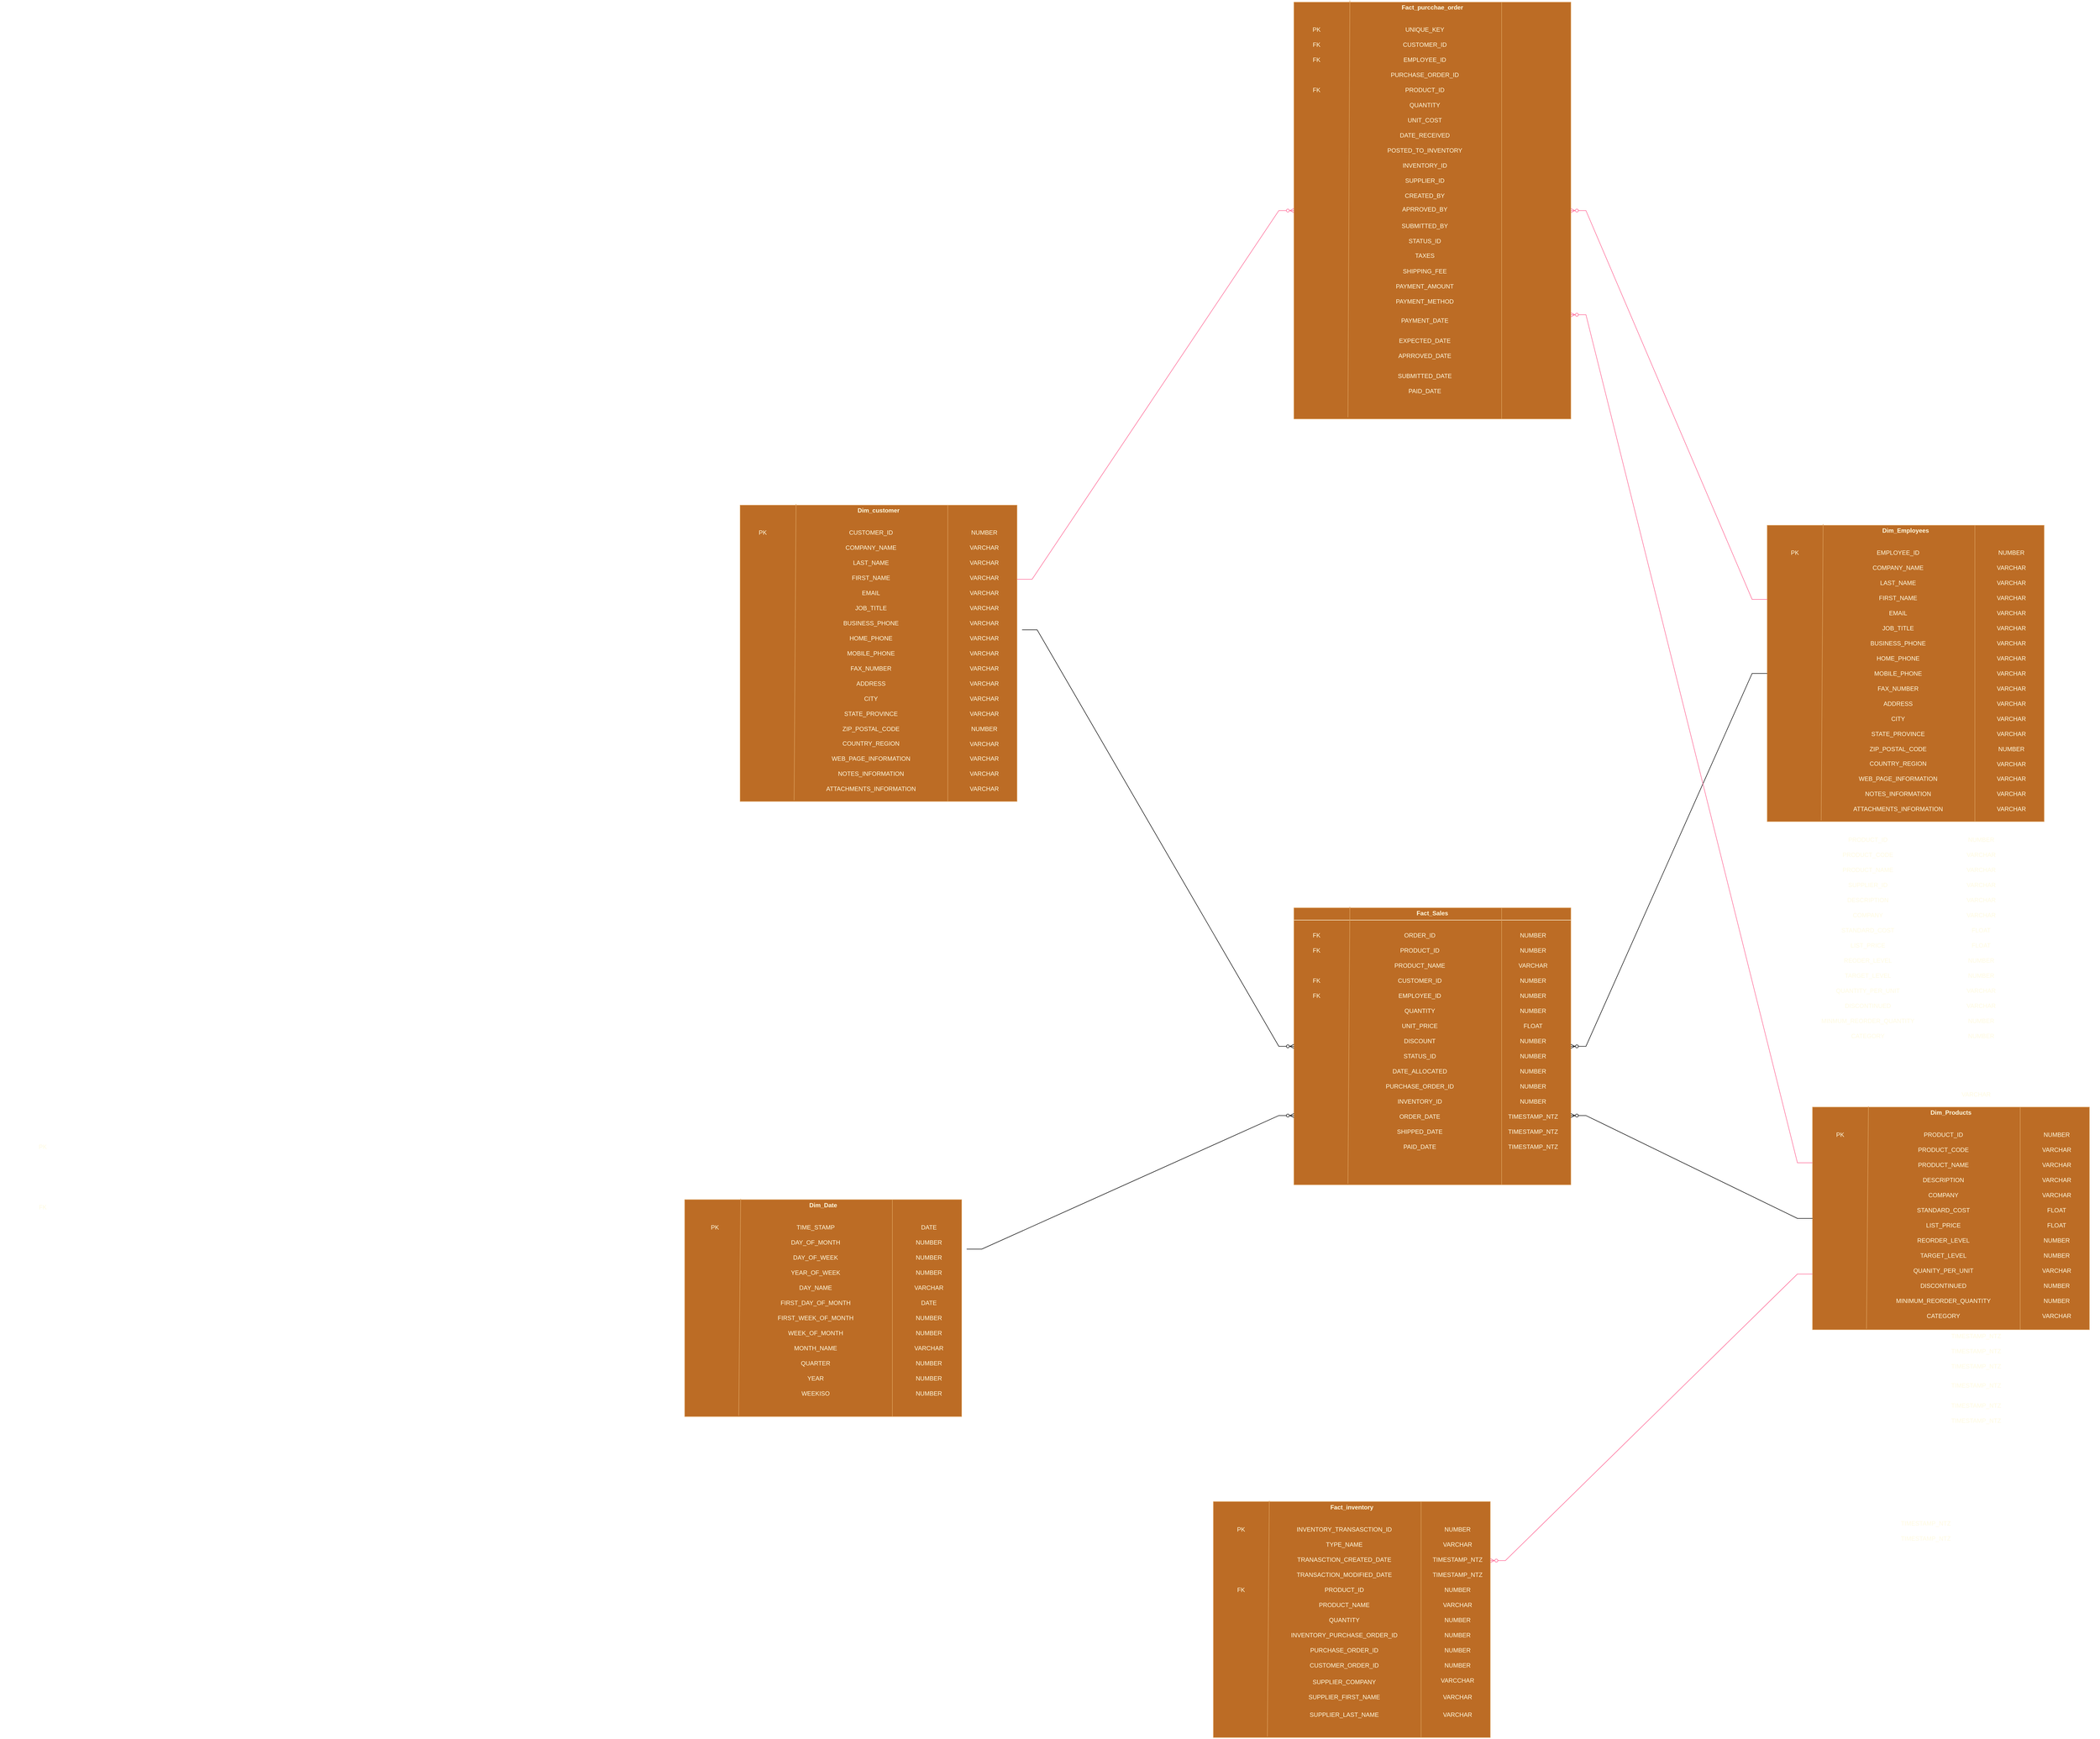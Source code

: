 <mxfile version="25.0.3">
  <diagram id="g1hmAGTagE3BuL35Wz1z" name="Page-1">
    <mxGraphModel dx="3984" dy="3619" grid="1" gridSize="10" guides="1" tooltips="1" connect="1" arrows="1" fold="1" page="1" pageScale="1" pageWidth="850" pageHeight="1400" math="0" shadow="0">
      <root>
        <mxCell id="0" />
        <mxCell id="1" parent="0" />
        <mxCell id="3Y9sHF1bnUpzQe8AANxG-1" value="&lt;p style=&quot;margin:0px;margin-top:4px;text-align:center;&quot;&gt;&lt;b&gt;Fact_Sales&lt;/b&gt;&lt;/p&gt;&lt;hr size=&quot;1&quot; style=&quot;border-style:solid;&quot;&gt;&lt;div style=&quot;height:2px;&quot;&gt;&lt;/div&gt;" style="verticalAlign=top;align=left;overflow=fill;html=1;whiteSpace=wrap;labelBackgroundColor=none;fillColor=#BC6C25;strokeColor=#DDA15E;fontColor=#FEFAE0;" vertex="1" parent="1">
          <mxGeometry x="170" y="262.2" width="550" height="550" as="geometry" />
        </mxCell>
        <mxCell id="3Y9sHF1bnUpzQe8AANxG-2" value="" style="endArrow=none;html=1;rounded=0;entryX=0.202;entryY=-0.004;entryDx=0;entryDy=0;exitX=0.195;exitY=0.996;exitDx=0;exitDy=0;entryPerimeter=0;exitPerimeter=0;labelBackgroundColor=none;fontColor=default;strokeColor=#DDA15E;" edge="1" parent="1" source="3Y9sHF1bnUpzQe8AANxG-1" target="3Y9sHF1bnUpzQe8AANxG-1">
          <mxGeometry width="50" height="50" relative="1" as="geometry">
            <mxPoint x="520" y="462.2" as="sourcePoint" />
            <mxPoint x="570" y="412.2" as="targetPoint" />
          </mxGeometry>
        </mxCell>
        <mxCell id="3Y9sHF1bnUpzQe8AANxG-3" value="NUMBER" style="text;html=1;align=center;verticalAlign=middle;whiteSpace=wrap;rounded=0;labelBackgroundColor=none;fontColor=#FEFAE0;" vertex="1" parent="1">
          <mxGeometry x="560" y="302.2" width="170" height="30" as="geometry" />
        </mxCell>
        <mxCell id="3Y9sHF1bnUpzQe8AANxG-4" value="NUMBER" style="text;html=1;align=center;verticalAlign=middle;whiteSpace=wrap;rounded=0;labelBackgroundColor=none;fontColor=#FEFAE0;" vertex="1" parent="1">
          <mxGeometry x="560" y="332.2" width="170" height="30" as="geometry" />
        </mxCell>
        <mxCell id="3Y9sHF1bnUpzQe8AANxG-5" value="VARCHAR" style="text;html=1;align=center;verticalAlign=middle;whiteSpace=wrap;rounded=0;labelBackgroundColor=none;fontColor=#FEFAE0;" vertex="1" parent="1">
          <mxGeometry x="560" y="362.2" width="170" height="30" as="geometry" />
        </mxCell>
        <mxCell id="3Y9sHF1bnUpzQe8AANxG-6" value="NUMBER" style="text;html=1;align=center;verticalAlign=middle;whiteSpace=wrap;rounded=0;labelBackgroundColor=none;fontColor=#FEFAE0;" vertex="1" parent="1">
          <mxGeometry x="560" y="392.2" width="170" height="30" as="geometry" />
        </mxCell>
        <mxCell id="3Y9sHF1bnUpzQe8AANxG-7" value="NUMBER" style="text;html=1;align=center;verticalAlign=middle;whiteSpace=wrap;rounded=0;labelBackgroundColor=none;fontColor=#FEFAE0;" vertex="1" parent="1">
          <mxGeometry x="560" y="422.2" width="170" height="30" as="geometry" />
        </mxCell>
        <mxCell id="3Y9sHF1bnUpzQe8AANxG-8" value="NUMBER" style="text;html=1;align=center;verticalAlign=middle;whiteSpace=wrap;rounded=0;labelBackgroundColor=none;fontColor=#FEFAE0;" vertex="1" parent="1">
          <mxGeometry x="560" y="452.2" width="170" height="30" as="geometry" />
        </mxCell>
        <mxCell id="3Y9sHF1bnUpzQe8AANxG-9" value="FLOAT" style="text;html=1;align=center;verticalAlign=middle;whiteSpace=wrap;rounded=0;labelBackgroundColor=none;fontColor=#FEFAE0;" vertex="1" parent="1">
          <mxGeometry x="560" y="482.2" width="170" height="30" as="geometry" />
        </mxCell>
        <mxCell id="3Y9sHF1bnUpzQe8AANxG-10" value="NUMBER" style="text;html=1;align=center;verticalAlign=middle;whiteSpace=wrap;rounded=0;labelBackgroundColor=none;fontColor=#FEFAE0;" vertex="1" parent="1">
          <mxGeometry x="560" y="512.2" width="170" height="30" as="geometry" />
        </mxCell>
        <mxCell id="3Y9sHF1bnUpzQe8AANxG-11" value="NUMBER" style="text;html=1;align=center;verticalAlign=middle;whiteSpace=wrap;rounded=0;labelBackgroundColor=none;fontColor=#FEFAE0;" vertex="1" parent="1">
          <mxGeometry x="560" y="542.2" width="170" height="30" as="geometry" />
        </mxCell>
        <mxCell id="3Y9sHF1bnUpzQe8AANxG-12" value="NUMBER" style="text;html=1;align=center;verticalAlign=middle;whiteSpace=wrap;rounded=0;labelBackgroundColor=none;fontColor=#FEFAE0;" vertex="1" parent="1">
          <mxGeometry x="560" y="572.2" width="170" height="30" as="geometry" />
        </mxCell>
        <mxCell id="3Y9sHF1bnUpzQe8AANxG-13" value="NUMBER" style="text;html=1;align=center;verticalAlign=middle;whiteSpace=wrap;rounded=0;labelBackgroundColor=none;fontColor=#FEFAE0;" vertex="1" parent="1">
          <mxGeometry x="560" y="602.2" width="170" height="30" as="geometry" />
        </mxCell>
        <mxCell id="3Y9sHF1bnUpzQe8AANxG-14" value="NUMBER" style="text;html=1;align=center;verticalAlign=middle;whiteSpace=wrap;rounded=0;labelBackgroundColor=none;fontColor=#FEFAE0;" vertex="1" parent="1">
          <mxGeometry x="560" y="632.2" width="170" height="30" as="geometry" />
        </mxCell>
        <mxCell id="3Y9sHF1bnUpzQe8AANxG-15" value="TIMESTAMP_NTZ" style="text;html=1;align=center;verticalAlign=middle;whiteSpace=wrap;rounded=0;labelBackgroundColor=none;fontColor=#FEFAE0;" vertex="1" parent="1">
          <mxGeometry x="560" y="662.2" width="170" height="30" as="geometry" />
        </mxCell>
        <mxCell id="3Y9sHF1bnUpzQe8AANxG-16" value="TIMESTAMP_NTZ" style="text;html=1;align=center;verticalAlign=middle;whiteSpace=wrap;rounded=0;labelBackgroundColor=none;fontColor=#FEFAE0;" vertex="1" parent="1">
          <mxGeometry x="560" y="692.2" width="170" height="30" as="geometry" />
        </mxCell>
        <mxCell id="3Y9sHF1bnUpzQe8AANxG-17" value="TIMESTAMP_NTZ" style="text;html=1;align=center;verticalAlign=middle;whiteSpace=wrap;rounded=0;labelBackgroundColor=none;fontColor=#FEFAE0;" vertex="1" parent="1">
          <mxGeometry x="560" y="722.2" width="170" height="30" as="geometry" />
        </mxCell>
        <mxCell id="3Y9sHF1bnUpzQe8AANxG-18" value="ORDER_ID" style="text;html=1;align=center;verticalAlign=middle;whiteSpace=wrap;rounded=0;labelBackgroundColor=none;fontColor=#FEFAE0;" vertex="1" parent="1">
          <mxGeometry x="340" y="302.2" width="160" height="30" as="geometry" />
        </mxCell>
        <mxCell id="3Y9sHF1bnUpzQe8AANxG-19" value="PRODUCT_ID" style="text;html=1;align=center;verticalAlign=middle;whiteSpace=wrap;rounded=0;labelBackgroundColor=none;fontColor=#FEFAE0;" vertex="1" parent="1">
          <mxGeometry x="340" y="332.2" width="160" height="30" as="geometry" />
        </mxCell>
        <mxCell id="3Y9sHF1bnUpzQe8AANxG-20" value="PRODUCT_NAME" style="text;html=1;align=center;verticalAlign=middle;whiteSpace=wrap;rounded=0;labelBackgroundColor=none;fontColor=#FEFAE0;" vertex="1" parent="1">
          <mxGeometry x="340" y="362.2" width="160" height="30" as="geometry" />
        </mxCell>
        <mxCell id="3Y9sHF1bnUpzQe8AANxG-21" value="CUSTOMER_ID" style="text;html=1;align=center;verticalAlign=middle;whiteSpace=wrap;rounded=0;labelBackgroundColor=none;fontColor=#FEFAE0;" vertex="1" parent="1">
          <mxGeometry x="340" y="392.2" width="160" height="30" as="geometry" />
        </mxCell>
        <mxCell id="3Y9sHF1bnUpzQe8AANxG-22" value="EMPLOYEE_ID" style="text;html=1;align=center;verticalAlign=middle;whiteSpace=wrap;rounded=0;labelBackgroundColor=none;fontColor=#FEFAE0;" vertex="1" parent="1">
          <mxGeometry x="340" y="422.2" width="160" height="30" as="geometry" />
        </mxCell>
        <mxCell id="3Y9sHF1bnUpzQe8AANxG-23" value="QUANTITY" style="text;html=1;align=center;verticalAlign=middle;whiteSpace=wrap;rounded=0;labelBackgroundColor=none;fontColor=#FEFAE0;" vertex="1" parent="1">
          <mxGeometry x="340" y="452.2" width="160" height="30" as="geometry" />
        </mxCell>
        <mxCell id="3Y9sHF1bnUpzQe8AANxG-24" value="UNIT_PRICE" style="text;html=1;align=center;verticalAlign=middle;whiteSpace=wrap;rounded=0;labelBackgroundColor=none;fontColor=#FEFAE0;" vertex="1" parent="1">
          <mxGeometry x="340" y="482.2" width="160" height="30" as="geometry" />
        </mxCell>
        <mxCell id="3Y9sHF1bnUpzQe8AANxG-25" value="DISCOUNT" style="text;html=1;align=center;verticalAlign=middle;whiteSpace=wrap;rounded=0;labelBackgroundColor=none;fontColor=#FEFAE0;" vertex="1" parent="1">
          <mxGeometry x="340" y="512.2" width="160" height="30" as="geometry" />
        </mxCell>
        <mxCell id="3Y9sHF1bnUpzQe8AANxG-26" value="STATUS_ID" style="text;html=1;align=center;verticalAlign=middle;whiteSpace=wrap;rounded=0;labelBackgroundColor=none;fontColor=#FEFAE0;" vertex="1" parent="1">
          <mxGeometry x="340" y="542.2" width="160" height="30" as="geometry" />
        </mxCell>
        <mxCell id="3Y9sHF1bnUpzQe8AANxG-27" value="DATE_ALLOCATED" style="text;html=1;align=center;verticalAlign=middle;whiteSpace=wrap;rounded=0;labelBackgroundColor=none;fontColor=#FEFAE0;" vertex="1" parent="1">
          <mxGeometry x="340" y="572.2" width="160" height="30" as="geometry" />
        </mxCell>
        <mxCell id="3Y9sHF1bnUpzQe8AANxG-28" value="PURCHASE_ORDER_ID" style="text;html=1;align=center;verticalAlign=middle;whiteSpace=wrap;rounded=0;labelBackgroundColor=none;fontColor=#FEFAE0;" vertex="1" parent="1">
          <mxGeometry x="340" y="602.2" width="160" height="30" as="geometry" />
        </mxCell>
        <mxCell id="3Y9sHF1bnUpzQe8AANxG-29" value="INVENTORY_ID" style="text;html=1;align=center;verticalAlign=middle;whiteSpace=wrap;rounded=0;labelBackgroundColor=none;fontColor=#FEFAE0;" vertex="1" parent="1">
          <mxGeometry x="340" y="632.2" width="160" height="30" as="geometry" />
        </mxCell>
        <mxCell id="3Y9sHF1bnUpzQe8AANxG-30" value="ORDER_DATE" style="text;html=1;align=center;verticalAlign=middle;whiteSpace=wrap;rounded=0;labelBackgroundColor=none;fontColor=#FEFAE0;" vertex="1" parent="1">
          <mxGeometry x="340" y="662.2" width="160" height="30" as="geometry" />
        </mxCell>
        <mxCell id="3Y9sHF1bnUpzQe8AANxG-31" value="SHIPPED_DATE" style="text;html=1;align=center;verticalAlign=middle;whiteSpace=wrap;rounded=0;labelBackgroundColor=none;fontColor=#FEFAE0;" vertex="1" parent="1">
          <mxGeometry x="340" y="692.2" width="160" height="30" as="geometry" />
        </mxCell>
        <mxCell id="3Y9sHF1bnUpzQe8AANxG-32" value="PAID_DATE" style="text;html=1;align=center;verticalAlign=middle;whiteSpace=wrap;rounded=0;labelBackgroundColor=none;fontColor=#FEFAE0;" vertex="1" parent="1">
          <mxGeometry x="340" y="722.2" width="160" height="30" as="geometry" />
        </mxCell>
        <mxCell id="3Y9sHF1bnUpzQe8AANxG-33" value="" style="endArrow=none;html=1;rounded=0;entryX=0.75;entryY=0;entryDx=0;entryDy=0;exitX=0.75;exitY=1;exitDx=0;exitDy=0;labelBackgroundColor=none;fontColor=default;strokeColor=#DDA15E;" edge="1" parent="1" source="3Y9sHF1bnUpzQe8AANxG-1" target="3Y9sHF1bnUpzQe8AANxG-1">
          <mxGeometry width="50" height="50" relative="1" as="geometry">
            <mxPoint x="303" y="822.2" as="sourcePoint" />
            <mxPoint x="303" y="272.2" as="targetPoint" />
          </mxGeometry>
        </mxCell>
        <mxCell id="3Y9sHF1bnUpzQe8AANxG-34" value="FK" style="text;html=1;align=center;verticalAlign=middle;whiteSpace=wrap;rounded=0;labelBackgroundColor=none;fontColor=#FEFAE0;" vertex="1" parent="1">
          <mxGeometry x="130" y="302.2" width="170" height="30" as="geometry" />
        </mxCell>
        <mxCell id="3Y9sHF1bnUpzQe8AANxG-35" value="FK" style="text;html=1;align=center;verticalAlign=middle;whiteSpace=wrap;rounded=0;labelBackgroundColor=none;fontColor=#FEFAE0;" vertex="1" parent="1">
          <mxGeometry x="130" y="332.2" width="170" height="30" as="geometry" />
        </mxCell>
        <mxCell id="3Y9sHF1bnUpzQe8AANxG-36" value="FK" style="text;html=1;align=center;verticalAlign=middle;whiteSpace=wrap;rounded=0;labelBackgroundColor=none;fontColor=#FEFAE0;" vertex="1" parent="1">
          <mxGeometry x="130" y="392.2" width="170" height="30" as="geometry" />
        </mxCell>
        <mxCell id="3Y9sHF1bnUpzQe8AANxG-37" value="FK" style="text;html=1;align=center;verticalAlign=middle;whiteSpace=wrap;rounded=0;labelBackgroundColor=none;fontColor=#FEFAE0;" vertex="1" parent="1">
          <mxGeometry x="130" y="422.2" width="170" height="30" as="geometry" />
        </mxCell>
        <mxCell id="3Y9sHF1bnUpzQe8AANxG-38" value="&lt;p style=&quot;margin:0px;margin-top:4px;text-align:center;&quot;&gt;&lt;b&gt;Fact_purcchae_order&lt;/b&gt;&lt;/p&gt;" style="verticalAlign=top;align=left;overflow=fill;html=1;whiteSpace=wrap;labelBackgroundColor=none;fillColor=#BC6C25;strokeColor=#DDA15E;fontColor=#FEFAE0;" vertex="1" parent="1">
          <mxGeometry x="170" y="-1536.69" width="550" height="827.8" as="geometry" />
        </mxCell>
        <mxCell id="3Y9sHF1bnUpzQe8AANxG-39" value="" style="endArrow=none;html=1;rounded=0;entryX=0.202;entryY=-0.004;entryDx=0;entryDy=0;exitX=0.195;exitY=0.996;exitDx=0;exitDy=0;entryPerimeter=0;exitPerimeter=0;labelBackgroundColor=none;fontColor=default;strokeColor=#DDA15E;" edge="1" parent="1" source="3Y9sHF1bnUpzQe8AANxG-38" target="3Y9sHF1bnUpzQe8AANxG-38">
          <mxGeometry width="50" height="50" relative="1" as="geometry">
            <mxPoint x="520" y="-1336.69" as="sourcePoint" />
            <mxPoint x="570" y="-1386.69" as="targetPoint" />
          </mxGeometry>
        </mxCell>
        <mxCell id="3Y9sHF1bnUpzQe8AANxG-40" value="VARCHAR" style="text;html=1;align=center;verticalAlign=middle;whiteSpace=wrap;rounded=0;labelBackgroundColor=none;fontColor=#FEFAE0;" vertex="1" parent="1">
          <mxGeometry x="1440" y="617.82" width="170" height="30" as="geometry" />
        </mxCell>
        <mxCell id="3Y9sHF1bnUpzQe8AANxG-41" value="NUMBER" style="text;html=1;align=center;verticalAlign=middle;whiteSpace=wrap;rounded=0;labelBackgroundColor=none;fontColor=#FEFAE0;" vertex="1" parent="1">
          <mxGeometry x="1440" y="647.82" width="170" height="30" as="geometry" />
        </mxCell>
        <mxCell id="3Y9sHF1bnUpzQe8AANxG-42" value="NUMBER" style="text;html=1;align=center;verticalAlign=middle;whiteSpace=wrap;rounded=0;labelBackgroundColor=none;fontColor=#FEFAE0;" vertex="1" parent="1">
          <mxGeometry x="1440" y="677.82" width="170" height="30" as="geometry" />
        </mxCell>
        <mxCell id="3Y9sHF1bnUpzQe8AANxG-43" value="NUMBER" style="text;html=1;align=center;verticalAlign=middle;whiteSpace=wrap;rounded=0;labelBackgroundColor=none;fontColor=#FEFAE0;" vertex="1" parent="1">
          <mxGeometry x="1440" y="707.82" width="170" height="30" as="geometry" />
        </mxCell>
        <mxCell id="3Y9sHF1bnUpzQe8AANxG-44" value="NUMBER" style="text;html=1;align=center;verticalAlign=middle;whiteSpace=wrap;rounded=0;labelBackgroundColor=none;fontColor=#FEFAE0;" vertex="1" parent="1">
          <mxGeometry x="1440" y="737.82" width="170" height="30" as="geometry" />
        </mxCell>
        <mxCell id="3Y9sHF1bnUpzQe8AANxG-45" value="NUMBER" style="text;html=1;align=center;verticalAlign=middle;whiteSpace=wrap;rounded=0;labelBackgroundColor=none;fontColor=#FEFAE0;" vertex="1" parent="1">
          <mxGeometry x="1440" y="767.82" width="170" height="30" as="geometry" />
        </mxCell>
        <mxCell id="3Y9sHF1bnUpzQe8AANxG-46" value="FLOAT" style="text;html=1;align=center;verticalAlign=middle;whiteSpace=wrap;rounded=0;labelBackgroundColor=none;fontColor=#FEFAE0;" vertex="1" parent="1">
          <mxGeometry x="1440" y="797.82" width="170" height="30" as="geometry" />
        </mxCell>
        <mxCell id="3Y9sHF1bnUpzQe8AANxG-47" value="TIMESTAMP_NTZ" style="text;html=1;align=center;verticalAlign=middle;whiteSpace=wrap;rounded=0;labelBackgroundColor=none;fontColor=#FEFAE0;" vertex="1" parent="1">
          <mxGeometry x="1440" y="827.82" width="170" height="30" as="geometry" />
        </mxCell>
        <mxCell id="3Y9sHF1bnUpzQe8AANxG-48" value="NUMBER" style="text;html=1;align=center;verticalAlign=middle;whiteSpace=wrap;rounded=0;labelBackgroundColor=none;fontColor=#FEFAE0;" vertex="1" parent="1">
          <mxGeometry x="1440" y="857.82" width="170" height="30" as="geometry" />
        </mxCell>
        <mxCell id="3Y9sHF1bnUpzQe8AANxG-49" value="NUMBER" style="text;html=1;align=center;verticalAlign=middle;whiteSpace=wrap;rounded=0;labelBackgroundColor=none;fontColor=#FEFAE0;" vertex="1" parent="1">
          <mxGeometry x="1440" y="887.82" width="170" height="30" as="geometry" />
        </mxCell>
        <mxCell id="3Y9sHF1bnUpzQe8AANxG-50" value="NUMBER" style="text;html=1;align=center;verticalAlign=middle;whiteSpace=wrap;rounded=0;labelBackgroundColor=none;fontColor=#FEFAE0;" vertex="1" parent="1">
          <mxGeometry x="1440" y="917.82" width="170" height="30" as="geometry" />
        </mxCell>
        <mxCell id="3Y9sHF1bnUpzQe8AANxG-51" value="NUMBER" style="text;html=1;align=center;verticalAlign=middle;whiteSpace=wrap;rounded=0;labelBackgroundColor=none;fontColor=#FEFAE0;" vertex="1" parent="1">
          <mxGeometry x="1440" y="947.82" width="170" height="30" as="geometry" />
        </mxCell>
        <mxCell id="3Y9sHF1bnUpzQe8AANxG-52" value="TIMESTAMP_NTZ" style="text;html=1;align=center;verticalAlign=middle;whiteSpace=wrap;rounded=0;labelBackgroundColor=none;fontColor=#FEFAE0;" vertex="1" parent="1">
          <mxGeometry x="1440" y="977.82" width="170" height="30" as="geometry" />
        </mxCell>
        <mxCell id="3Y9sHF1bnUpzQe8AANxG-53" value="TIMESTAMP_NTZ" style="text;html=1;align=center;verticalAlign=middle;whiteSpace=wrap;rounded=0;labelBackgroundColor=none;fontColor=#FEFAE0;" vertex="1" parent="1">
          <mxGeometry x="1440" y="1007.82" width="170" height="30" as="geometry" />
        </mxCell>
        <mxCell id="3Y9sHF1bnUpzQe8AANxG-54" value="TIMESTAMP_NTZ" style="text;html=1;align=center;verticalAlign=middle;whiteSpace=wrap;rounded=0;labelBackgroundColor=none;fontColor=#FEFAE0;" vertex="1" parent="1">
          <mxGeometry x="1440" y="1037.82" width="170" height="30" as="geometry" />
        </mxCell>
        <mxCell id="3Y9sHF1bnUpzQe8AANxG-55" value="UNIQUE_KEY" style="text;html=1;align=center;verticalAlign=middle;whiteSpace=wrap;rounded=0;labelBackgroundColor=none;fontColor=#FEFAE0;" vertex="1" parent="1">
          <mxGeometry x="350" y="-1496.69" width="160" height="30" as="geometry" />
        </mxCell>
        <mxCell id="3Y9sHF1bnUpzQe8AANxG-56" value="CUSTOMER_ID" style="text;html=1;align=center;verticalAlign=middle;whiteSpace=wrap;rounded=0;labelBackgroundColor=none;fontColor=#FEFAE0;" vertex="1" parent="1">
          <mxGeometry x="350" y="-1466.69" width="160" height="30" as="geometry" />
        </mxCell>
        <mxCell id="3Y9sHF1bnUpzQe8AANxG-57" value="EMPLOYEE_ID" style="text;html=1;align=center;verticalAlign=middle;whiteSpace=wrap;rounded=0;labelBackgroundColor=none;fontColor=#FEFAE0;" vertex="1" parent="1">
          <mxGeometry x="350" y="-1436.69" width="160" height="30" as="geometry" />
        </mxCell>
        <mxCell id="3Y9sHF1bnUpzQe8AANxG-58" value="PURCHASE_ORDER_ID" style="text;html=1;align=center;verticalAlign=middle;whiteSpace=wrap;rounded=0;labelBackgroundColor=none;fontColor=#FEFAE0;" vertex="1" parent="1">
          <mxGeometry x="350" y="-1406.69" width="160" height="30" as="geometry" />
        </mxCell>
        <mxCell id="3Y9sHF1bnUpzQe8AANxG-59" value="PRODUCT_ID" style="text;html=1;align=center;verticalAlign=middle;whiteSpace=wrap;rounded=0;labelBackgroundColor=none;fontColor=#FEFAE0;" vertex="1" parent="1">
          <mxGeometry x="350" y="-1376.69" width="160" height="30" as="geometry" />
        </mxCell>
        <mxCell id="3Y9sHF1bnUpzQe8AANxG-60" value="QUANTITY" style="text;html=1;align=center;verticalAlign=middle;whiteSpace=wrap;rounded=0;labelBackgroundColor=none;fontColor=#FEFAE0;" vertex="1" parent="1">
          <mxGeometry x="350" y="-1346.69" width="160" height="30" as="geometry" />
        </mxCell>
        <mxCell id="3Y9sHF1bnUpzQe8AANxG-61" value="UNIT_COST" style="text;html=1;align=center;verticalAlign=middle;whiteSpace=wrap;rounded=0;labelBackgroundColor=none;fontColor=#FEFAE0;" vertex="1" parent="1">
          <mxGeometry x="350" y="-1316.69" width="160" height="30" as="geometry" />
        </mxCell>
        <mxCell id="3Y9sHF1bnUpzQe8AANxG-62" value="DATE_RECEIVED" style="text;html=1;align=center;verticalAlign=middle;whiteSpace=wrap;rounded=0;labelBackgroundColor=none;fontColor=#FEFAE0;" vertex="1" parent="1">
          <mxGeometry x="350" y="-1286.69" width="160" height="30" as="geometry" />
        </mxCell>
        <mxCell id="3Y9sHF1bnUpzQe8AANxG-63" value="POSTED_TO_INVENTORY" style="text;html=1;align=center;verticalAlign=middle;whiteSpace=wrap;rounded=0;labelBackgroundColor=none;fontColor=#FEFAE0;" vertex="1" parent="1">
          <mxGeometry x="350" y="-1256.69" width="160" height="30" as="geometry" />
        </mxCell>
        <mxCell id="3Y9sHF1bnUpzQe8AANxG-64" value="INVENTORY_ID" style="text;html=1;align=center;verticalAlign=middle;whiteSpace=wrap;rounded=0;labelBackgroundColor=none;fontColor=#FEFAE0;" vertex="1" parent="1">
          <mxGeometry x="350" y="-1226.69" width="160" height="30" as="geometry" />
        </mxCell>
        <mxCell id="3Y9sHF1bnUpzQe8AANxG-65" value="SUPPLIER_ID" style="text;html=1;align=center;verticalAlign=middle;whiteSpace=wrap;rounded=0;labelBackgroundColor=none;fontColor=#FEFAE0;" vertex="1" parent="1">
          <mxGeometry x="350" y="-1196.69" width="160" height="30" as="geometry" />
        </mxCell>
        <mxCell id="3Y9sHF1bnUpzQe8AANxG-66" value="CREATED_BY" style="text;html=1;align=center;verticalAlign=middle;whiteSpace=wrap;rounded=0;labelBackgroundColor=none;fontColor=#FEFAE0;" vertex="1" parent="1">
          <mxGeometry x="350" y="-1166.69" width="160" height="30" as="geometry" />
        </mxCell>
        <mxCell id="3Y9sHF1bnUpzQe8AANxG-67" value="SUBMITTED_DATE" style="text;html=1;align=center;verticalAlign=middle;whiteSpace=wrap;rounded=0;labelBackgroundColor=none;fontColor=#FEFAE0;" vertex="1" parent="1">
          <mxGeometry x="350" y="-808.89" width="160" height="30" as="geometry" />
        </mxCell>
        <mxCell id="3Y9sHF1bnUpzQe8AANxG-68" value="STATUS_ID" style="text;html=1;align=center;verticalAlign=middle;whiteSpace=wrap;rounded=0;labelBackgroundColor=none;fontColor=#FEFAE0;" vertex="1" parent="1">
          <mxGeometry x="350" y="-1075.59" width="160" height="27.8" as="geometry" />
        </mxCell>
        <mxCell id="3Y9sHF1bnUpzQe8AANxG-69" value="" style="endArrow=none;html=1;rounded=0;entryX=0.75;entryY=0;entryDx=0;entryDy=0;exitX=0.75;exitY=1;exitDx=0;exitDy=0;labelBackgroundColor=none;fontColor=default;strokeColor=#DDA15E;" edge="1" parent="1" source="3Y9sHF1bnUpzQe8AANxG-38" target="3Y9sHF1bnUpzQe8AANxG-38">
          <mxGeometry width="50" height="50" relative="1" as="geometry">
            <mxPoint x="303" y="-976.69" as="sourcePoint" />
            <mxPoint x="303" y="-1526.69" as="targetPoint" />
          </mxGeometry>
        </mxCell>
        <mxCell id="3Y9sHF1bnUpzQe8AANxG-70" value="PK" style="text;html=1;align=center;verticalAlign=middle;whiteSpace=wrap;rounded=0;labelBackgroundColor=none;fontColor=#FEFAE0;" vertex="1" parent="1">
          <mxGeometry x="130" y="-1496.69" width="170" height="30" as="geometry" />
        </mxCell>
        <mxCell id="3Y9sHF1bnUpzQe8AANxG-71" value="EXPECTED_DATE" style="text;html=1;align=center;verticalAlign=middle;whiteSpace=wrap;rounded=0;labelBackgroundColor=none;fontColor=#FEFAE0;" vertex="1" parent="1">
          <mxGeometry x="350" y="-878.89" width="160" height="30" as="geometry" />
        </mxCell>
        <mxCell id="3Y9sHF1bnUpzQe8AANxG-72" value="SHIPPING_FEE" style="text;html=1;align=center;verticalAlign=middle;whiteSpace=wrap;rounded=0;labelBackgroundColor=none;fontColor=#FEFAE0;" vertex="1" parent="1">
          <mxGeometry x="350" y="-1016.69" width="160" height="30" as="geometry" />
        </mxCell>
        <mxCell id="3Y9sHF1bnUpzQe8AANxG-73" value="TAXES" style="text;html=1;align=center;verticalAlign=middle;whiteSpace=wrap;rounded=0;labelBackgroundColor=none;fontColor=#FEFAE0;" vertex="1" parent="1">
          <mxGeometry x="350" y="-1047.79" width="160" height="30" as="geometry" />
        </mxCell>
        <mxCell id="3Y9sHF1bnUpzQe8AANxG-74" value="PAYMENT_DATE" style="text;html=1;align=center;verticalAlign=middle;whiteSpace=wrap;rounded=0;labelBackgroundColor=none;fontColor=#FEFAE0;" vertex="1" parent="1">
          <mxGeometry x="350" y="-918.89" width="160" height="30" as="geometry" />
        </mxCell>
        <mxCell id="3Y9sHF1bnUpzQe8AANxG-75" value="PAYMENT_AMOUNT" style="text;html=1;align=center;verticalAlign=middle;whiteSpace=wrap;rounded=0;labelBackgroundColor=none;fontColor=#FEFAE0;" vertex="1" parent="1">
          <mxGeometry x="350" y="-986.69" width="160" height="30" as="geometry" />
        </mxCell>
        <mxCell id="3Y9sHF1bnUpzQe8AANxG-76" value="PAYMENT_METHOD" style="text;html=1;align=center;verticalAlign=middle;whiteSpace=wrap;rounded=0;labelBackgroundColor=none;fontColor=#FEFAE0;" vertex="1" parent="1">
          <mxGeometry x="350" y="-956.69" width="160" height="30" as="geometry" />
        </mxCell>
        <mxCell id="3Y9sHF1bnUpzQe8AANxG-77" value="APRROVED_BY" style="text;html=1;align=center;verticalAlign=middle;whiteSpace=wrap;rounded=0;labelBackgroundColor=none;fontColor=#FEFAE0;" vertex="1" parent="1">
          <mxGeometry x="350" y="-1139.89" width="160" height="30" as="geometry" />
        </mxCell>
        <mxCell id="3Y9sHF1bnUpzQe8AANxG-78" value="APRROVED_DATE" style="text;html=1;align=center;verticalAlign=middle;whiteSpace=wrap;rounded=0;labelBackgroundColor=none;fontColor=#FEFAE0;" vertex="1" parent="1">
          <mxGeometry x="350" y="-848.89" width="160" height="30" as="geometry" />
        </mxCell>
        <mxCell id="3Y9sHF1bnUpzQe8AANxG-79" value="SUBMITTED_BY" style="text;html=1;align=center;verticalAlign=middle;whiteSpace=wrap;rounded=0;labelBackgroundColor=none;fontColor=#FEFAE0;" vertex="1" parent="1">
          <mxGeometry x="350" y="-1106.69" width="160" height="30" as="geometry" />
        </mxCell>
        <mxCell id="3Y9sHF1bnUpzQe8AANxG-80" value="PAID_DATE" style="text;html=1;align=center;verticalAlign=middle;whiteSpace=wrap;rounded=0;labelBackgroundColor=none;fontColor=#FEFAE0;" vertex="1" parent="1">
          <mxGeometry x="350" y="-778.89" width="160" height="30" as="geometry" />
        </mxCell>
        <mxCell id="3Y9sHF1bnUpzQe8AANxG-81" value="TIMESTAMP_NTZ" style="text;html=1;align=center;verticalAlign=middle;whiteSpace=wrap;rounded=0;labelBackgroundColor=none;fontColor=#FEFAE0;" vertex="1" parent="1">
          <mxGeometry x="1440" y="1067.82" width="170" height="30" as="geometry" />
        </mxCell>
        <mxCell id="3Y9sHF1bnUpzQe8AANxG-82" value="TIMESTAMP_NTZ" style="text;html=1;align=center;verticalAlign=middle;whiteSpace=wrap;rounded=0;labelBackgroundColor=none;fontColor=#FEFAE0;" vertex="1" parent="1">
          <mxGeometry x="1440" y="1097.82" width="170" height="30" as="geometry" />
        </mxCell>
        <mxCell id="3Y9sHF1bnUpzQe8AANxG-83" value="TIMESTAMP_NTZ" style="text;html=1;align=center;verticalAlign=middle;whiteSpace=wrap;rounded=0;labelBackgroundColor=none;fontColor=#FEFAE0;" vertex="1" parent="1">
          <mxGeometry x="1440" y="1127.82" width="170" height="30" as="geometry" />
        </mxCell>
        <mxCell id="3Y9sHF1bnUpzQe8AANxG-84" value="TIMESTAMP_NTZ" style="text;html=1;align=center;verticalAlign=middle;whiteSpace=wrap;rounded=0;labelBackgroundColor=none;fontColor=#FEFAE0;" vertex="1" parent="1">
          <mxGeometry x="1440" y="1157.82" width="170" height="30" as="geometry" />
        </mxCell>
        <mxCell id="3Y9sHF1bnUpzQe8AANxG-85" value="TIMESTAMP_NTZ" style="text;html=1;align=center;verticalAlign=middle;whiteSpace=wrap;rounded=0;labelBackgroundColor=none;fontColor=#FEFAE0;" vertex="1" parent="1">
          <mxGeometry x="1440" y="1195.62" width="170" height="30" as="geometry" />
        </mxCell>
        <mxCell id="3Y9sHF1bnUpzQe8AANxG-86" value="TIMESTAMP_NTZ" style="text;html=1;align=center;verticalAlign=middle;whiteSpace=wrap;rounded=0;labelBackgroundColor=none;fontColor=#FEFAE0;" vertex="1" parent="1">
          <mxGeometry x="1440" y="1235.62" width="170" height="30" as="geometry" />
        </mxCell>
        <mxCell id="3Y9sHF1bnUpzQe8AANxG-87" value="TIMESTAMP_NTZ" style="text;html=1;align=center;verticalAlign=middle;whiteSpace=wrap;rounded=0;labelBackgroundColor=none;fontColor=#FEFAE0;" vertex="1" parent="1">
          <mxGeometry x="1440" y="1265.62" width="170" height="30" as="geometry" />
        </mxCell>
        <mxCell id="3Y9sHF1bnUpzQe8AANxG-88" value="TIMESTAMP_NTZ" style="text;html=1;align=center;verticalAlign=middle;whiteSpace=wrap;rounded=0;labelBackgroundColor=none;fontColor=#FEFAE0;" vertex="1" parent="1">
          <mxGeometry x="1340" y="1470" width="170" height="30" as="geometry" />
        </mxCell>
        <mxCell id="3Y9sHF1bnUpzQe8AANxG-89" value="TIMESTAMP_NTZ" style="text;html=1;align=center;verticalAlign=middle;whiteSpace=wrap;rounded=0;labelBackgroundColor=none;fontColor=#FEFAE0;" vertex="1" parent="1">
          <mxGeometry x="1340" y="1500" width="170" height="30" as="geometry" />
        </mxCell>
        <mxCell id="3Y9sHF1bnUpzQe8AANxG-90" value="FK" style="text;html=1;align=center;verticalAlign=middle;whiteSpace=wrap;rounded=0;labelBackgroundColor=none;fontColor=#FEFAE0;" vertex="1" parent="1">
          <mxGeometry x="130" y="-1466.69" width="170" height="30" as="geometry" />
        </mxCell>
        <mxCell id="3Y9sHF1bnUpzQe8AANxG-91" value="FK" style="text;html=1;align=center;verticalAlign=middle;whiteSpace=wrap;rounded=0;labelBackgroundColor=none;fontColor=#FEFAE0;" vertex="1" parent="1">
          <mxGeometry x="130" y="-1436.69" width="170" height="30" as="geometry" />
        </mxCell>
        <mxCell id="3Y9sHF1bnUpzQe8AANxG-92" value="FK" style="text;html=1;align=center;verticalAlign=middle;whiteSpace=wrap;rounded=0;labelBackgroundColor=none;fontColor=#FEFAE0;" vertex="1" parent="1">
          <mxGeometry x="130" y="-1376.69" width="170" height="30" as="geometry" />
        </mxCell>
        <mxCell id="3Y9sHF1bnUpzQe8AANxG-93" value="&lt;p style=&quot;margin:0px;margin-top:4px;text-align:center;&quot;&gt;&lt;b&gt;Fact_inventory&lt;/b&gt;&lt;/p&gt;" style="verticalAlign=top;align=left;overflow=fill;html=1;whiteSpace=wrap;labelBackgroundColor=none;fillColor=#BC6C25;strokeColor=#DDA15E;fontColor=#FEFAE0;" vertex="1" parent="1">
          <mxGeometry x="10" y="1441.54" width="550" height="468.46" as="geometry" />
        </mxCell>
        <mxCell id="3Y9sHF1bnUpzQe8AANxG-94" value="" style="endArrow=none;html=1;rounded=0;entryX=0.202;entryY=-0.004;entryDx=0;entryDy=0;exitX=0.195;exitY=0.996;exitDx=0;exitDy=0;entryPerimeter=0;exitPerimeter=0;labelBackgroundColor=none;fontColor=default;strokeColor=#DDA15E;" edge="1" parent="1" source="3Y9sHF1bnUpzQe8AANxG-93" target="3Y9sHF1bnUpzQe8AANxG-93">
          <mxGeometry width="50" height="50" relative="1" as="geometry">
            <mxPoint x="360" y="1641.54" as="sourcePoint" />
            <mxPoint x="410" y="1591.54" as="targetPoint" />
          </mxGeometry>
        </mxCell>
        <mxCell id="3Y9sHF1bnUpzQe8AANxG-95" value="NUMBER" style="text;html=1;align=center;verticalAlign=middle;whiteSpace=wrap;rounded=0;labelBackgroundColor=none;fontColor=#FEFAE0;" vertex="1" parent="1">
          <mxGeometry x="410" y="1481.54" width="170" height="30" as="geometry" />
        </mxCell>
        <mxCell id="3Y9sHF1bnUpzQe8AANxG-96" value="VARCHAR" style="text;html=1;align=center;verticalAlign=middle;whiteSpace=wrap;rounded=0;labelBackgroundColor=none;fontColor=#FEFAE0;" vertex="1" parent="1">
          <mxGeometry x="410" y="1511.54" width="170" height="30" as="geometry" />
        </mxCell>
        <mxCell id="3Y9sHF1bnUpzQe8AANxG-97" value="TIMESTAMP_NTZ" style="text;html=1;align=center;verticalAlign=middle;whiteSpace=wrap;rounded=0;labelBackgroundColor=none;fontColor=#FEFAE0;" vertex="1" parent="1">
          <mxGeometry x="410" y="1571.54" width="170" height="30" as="geometry" />
        </mxCell>
        <mxCell id="3Y9sHF1bnUpzQe8AANxG-98" value="NUMBER" style="text;html=1;align=center;verticalAlign=middle;whiteSpace=wrap;rounded=0;labelBackgroundColor=none;fontColor=#FEFAE0;" vertex="1" parent="1">
          <mxGeometry x="410" y="1601.54" width="170" height="30" as="geometry" />
        </mxCell>
        <mxCell id="3Y9sHF1bnUpzQe8AANxG-99" value="VARCHAR" style="text;html=1;align=center;verticalAlign=middle;whiteSpace=wrap;rounded=0;labelBackgroundColor=none;fontColor=#FEFAE0;" vertex="1" parent="1">
          <mxGeometry x="410" y="1631.54" width="170" height="30" as="geometry" />
        </mxCell>
        <mxCell id="3Y9sHF1bnUpzQe8AANxG-100" value="NUMBER" style="text;html=1;align=center;verticalAlign=middle;whiteSpace=wrap;rounded=0;labelBackgroundColor=none;fontColor=#FEFAE0;" vertex="1" parent="1">
          <mxGeometry x="410" y="1661.54" width="170" height="30" as="geometry" />
        </mxCell>
        <mxCell id="3Y9sHF1bnUpzQe8AANxG-101" value="NUMBER" style="text;html=1;align=center;verticalAlign=middle;whiteSpace=wrap;rounded=0;labelBackgroundColor=none;fontColor=#FEFAE0;" vertex="1" parent="1">
          <mxGeometry x="410" y="1691.54" width="170" height="30" as="geometry" />
        </mxCell>
        <mxCell id="3Y9sHF1bnUpzQe8AANxG-102" value="NUMBER" style="text;html=1;align=center;verticalAlign=middle;whiteSpace=wrap;rounded=0;labelBackgroundColor=none;fontColor=#FEFAE0;" vertex="1" parent="1">
          <mxGeometry x="410" y="1721.54" width="170" height="30" as="geometry" />
        </mxCell>
        <mxCell id="3Y9sHF1bnUpzQe8AANxG-103" value="NUMBER" style="text;html=1;align=center;verticalAlign=middle;whiteSpace=wrap;rounded=0;labelBackgroundColor=none;fontColor=#FEFAE0;" vertex="1" parent="1">
          <mxGeometry x="410" y="1751.54" width="170" height="30" as="geometry" />
        </mxCell>
        <mxCell id="3Y9sHF1bnUpzQe8AANxG-104" value="VARCCHAR" style="text;html=1;align=center;verticalAlign=middle;whiteSpace=wrap;rounded=0;labelBackgroundColor=none;fontColor=#FEFAE0;" vertex="1" parent="1">
          <mxGeometry x="410" y="1781.54" width="170" height="30" as="geometry" />
        </mxCell>
        <mxCell id="3Y9sHF1bnUpzQe8AANxG-105" value="INVENTORY_TRANSASCTION_ID" style="text;html=1;align=center;verticalAlign=middle;whiteSpace=wrap;rounded=0;labelBackgroundColor=none;fontColor=#FEFAE0;" vertex="1" parent="1">
          <mxGeometry x="190" y="1481.54" width="160" height="30" as="geometry" />
        </mxCell>
        <mxCell id="3Y9sHF1bnUpzQe8AANxG-106" value="TYPE_NAME" style="text;html=1;align=center;verticalAlign=middle;whiteSpace=wrap;rounded=0;labelBackgroundColor=none;fontColor=#FEFAE0;" vertex="1" parent="1">
          <mxGeometry x="190" y="1511.54" width="160" height="30" as="geometry" />
        </mxCell>
        <mxCell id="3Y9sHF1bnUpzQe8AANxG-107" value="TRANASCTION_CREATED_DATE" style="text;html=1;align=center;verticalAlign=middle;whiteSpace=wrap;rounded=0;labelBackgroundColor=none;fontColor=#FEFAE0;" vertex="1" parent="1">
          <mxGeometry x="190" y="1541.54" width="160" height="30" as="geometry" />
        </mxCell>
        <mxCell id="3Y9sHF1bnUpzQe8AANxG-108" value="TRANSACTION_MODIFIED_DATE" style="text;html=1;align=center;verticalAlign=middle;whiteSpace=wrap;rounded=0;labelBackgroundColor=none;fontColor=#FEFAE0;" vertex="1" parent="1">
          <mxGeometry x="190" y="1571.54" width="160" height="30" as="geometry" />
        </mxCell>
        <mxCell id="3Y9sHF1bnUpzQe8AANxG-109" value="PRODUCT_ID" style="text;html=1;align=center;verticalAlign=middle;whiteSpace=wrap;rounded=0;labelBackgroundColor=none;fontColor=#FEFAE0;" vertex="1" parent="1">
          <mxGeometry x="190" y="1601.54" width="160" height="30" as="geometry" />
        </mxCell>
        <mxCell id="3Y9sHF1bnUpzQe8AANxG-110" value="PRODUCT_NAME" style="text;html=1;align=center;verticalAlign=middle;whiteSpace=wrap;rounded=0;labelBackgroundColor=none;fontColor=#FEFAE0;" vertex="1" parent="1">
          <mxGeometry x="190" y="1631.54" width="160" height="30" as="geometry" />
        </mxCell>
        <mxCell id="3Y9sHF1bnUpzQe8AANxG-111" value="QUANTITY" style="text;html=1;align=center;verticalAlign=middle;whiteSpace=wrap;rounded=0;labelBackgroundColor=none;fontColor=#FEFAE0;" vertex="1" parent="1">
          <mxGeometry x="190" y="1661.54" width="160" height="30" as="geometry" />
        </mxCell>
        <mxCell id="3Y9sHF1bnUpzQe8AANxG-112" value="INVENTORY_PURCHASE_ORDER_ID" style="text;html=1;align=center;verticalAlign=middle;whiteSpace=wrap;rounded=0;labelBackgroundColor=none;fontColor=#FEFAE0;" vertex="1" parent="1">
          <mxGeometry x="190" y="1691.54" width="160" height="30" as="geometry" />
        </mxCell>
        <mxCell id="3Y9sHF1bnUpzQe8AANxG-113" value="PURCHASE_ORDER_ID" style="text;html=1;align=center;verticalAlign=middle;whiteSpace=wrap;rounded=0;labelBackgroundColor=none;fontColor=#FEFAE0;" vertex="1" parent="1">
          <mxGeometry x="190" y="1721.54" width="160" height="30" as="geometry" />
        </mxCell>
        <mxCell id="3Y9sHF1bnUpzQe8AANxG-114" value="CUSTOMER_ORDER_ID" style="text;html=1;align=center;verticalAlign=middle;whiteSpace=wrap;rounded=0;labelBackgroundColor=none;fontColor=#FEFAE0;" vertex="1" parent="1">
          <mxGeometry x="190" y="1751.54" width="160" height="30" as="geometry" />
        </mxCell>
        <mxCell id="3Y9sHF1bnUpzQe8AANxG-115" value="SUPPLIER_COMPANY" style="text;html=1;align=center;verticalAlign=middle;whiteSpace=wrap;rounded=0;labelBackgroundColor=none;fontColor=#FEFAE0;" vertex="1" parent="1">
          <mxGeometry x="190" y="1767.2" width="160" height="64.96" as="geometry" />
        </mxCell>
        <mxCell id="3Y9sHF1bnUpzQe8AANxG-116" value="" style="endArrow=none;html=1;rounded=0;entryX=0.75;entryY=0;entryDx=0;entryDy=0;exitX=0.75;exitY=1;exitDx=0;exitDy=0;labelBackgroundColor=none;fontColor=default;strokeColor=#DDA15E;" edge="1" parent="1" source="3Y9sHF1bnUpzQe8AANxG-93" target="3Y9sHF1bnUpzQe8AANxG-93">
          <mxGeometry width="50" height="50" relative="1" as="geometry">
            <mxPoint x="143" y="2001.54" as="sourcePoint" />
            <mxPoint x="143" y="1451.54" as="targetPoint" />
          </mxGeometry>
        </mxCell>
        <mxCell id="3Y9sHF1bnUpzQe8AANxG-117" value="TIMESTAMP_NTZ" style="text;html=1;align=center;verticalAlign=middle;whiteSpace=wrap;rounded=0;labelBackgroundColor=none;fontColor=#FEFAE0;" vertex="1" parent="1">
          <mxGeometry x="410" y="1541.54" width="170" height="30" as="geometry" />
        </mxCell>
        <mxCell id="3Y9sHF1bnUpzQe8AANxG-118" value="PK" style="text;html=1;align=center;verticalAlign=middle;whiteSpace=wrap;rounded=0;labelBackgroundColor=none;fontColor=#FEFAE0;" vertex="1" parent="1">
          <mxGeometry x="-2400" y="721.54" width="170" height="30" as="geometry" />
        </mxCell>
        <mxCell id="3Y9sHF1bnUpzQe8AANxG-119" value="FK" style="text;html=1;align=center;verticalAlign=middle;whiteSpace=wrap;rounded=0;labelBackgroundColor=none;fontColor=#FEFAE0;" vertex="1" parent="1">
          <mxGeometry x="-2400" y="841.54" width="170" height="30" as="geometry" />
        </mxCell>
        <mxCell id="3Y9sHF1bnUpzQe8AANxG-120" value="&lt;p style=&quot;margin:0px;margin-top:4px;text-align:center;&quot;&gt;&lt;b&gt;Dim_customer&lt;/b&gt;&lt;/p&gt;" style="verticalAlign=top;align=left;overflow=fill;html=1;whiteSpace=wrap;labelBackgroundColor=none;fillColor=#BC6C25;strokeColor=#DDA15E;fontColor=#FEFAE0;" vertex="1" parent="1">
          <mxGeometry x="-930" y="-537.65" width="550" height="588.46" as="geometry" />
        </mxCell>
        <mxCell id="3Y9sHF1bnUpzQe8AANxG-121" value="" style="endArrow=none;html=1;rounded=0;entryX=0.202;entryY=-0.004;entryDx=0;entryDy=0;exitX=0.195;exitY=0.996;exitDx=0;exitDy=0;entryPerimeter=0;exitPerimeter=0;labelBackgroundColor=none;fontColor=default;strokeColor=#DDA15E;" edge="1" parent="1" source="3Y9sHF1bnUpzQe8AANxG-120" target="3Y9sHF1bnUpzQe8AANxG-120">
          <mxGeometry width="50" height="50" relative="1" as="geometry">
            <mxPoint x="-580" y="-337.65" as="sourcePoint" />
            <mxPoint x="-530" y="-387.65" as="targetPoint" />
          </mxGeometry>
        </mxCell>
        <mxCell id="3Y9sHF1bnUpzQe8AANxG-122" value="NUMBER" style="text;html=1;align=center;verticalAlign=middle;whiteSpace=wrap;rounded=0;labelBackgroundColor=none;fontColor=#FEFAE0;" vertex="1" parent="1">
          <mxGeometry x="-530" y="-497.65" width="170" height="30" as="geometry" />
        </mxCell>
        <mxCell id="3Y9sHF1bnUpzQe8AANxG-123" value="VARCHAR" style="text;html=1;align=center;verticalAlign=middle;whiteSpace=wrap;rounded=0;labelBackgroundColor=none;fontColor=#FEFAE0;" vertex="1" parent="1">
          <mxGeometry x="-530" y="-467.65" width="170" height="30" as="geometry" />
        </mxCell>
        <mxCell id="3Y9sHF1bnUpzQe8AANxG-124" value="VARCHAR" style="text;html=1;align=center;verticalAlign=middle;whiteSpace=wrap;rounded=0;labelBackgroundColor=none;fontColor=#FEFAE0;" vertex="1" parent="1">
          <mxGeometry x="-530" y="-407.65" width="170" height="30" as="geometry" />
        </mxCell>
        <mxCell id="3Y9sHF1bnUpzQe8AANxG-125" value="VARCHAR" style="text;html=1;align=center;verticalAlign=middle;whiteSpace=wrap;rounded=0;labelBackgroundColor=none;fontColor=#FEFAE0;" vertex="1" parent="1">
          <mxGeometry x="-530" y="-377.65" width="170" height="30" as="geometry" />
        </mxCell>
        <mxCell id="3Y9sHF1bnUpzQe8AANxG-126" value="VARCHAR" style="text;html=1;align=center;verticalAlign=middle;whiteSpace=wrap;rounded=0;labelBackgroundColor=none;fontColor=#FEFAE0;" vertex="1" parent="1">
          <mxGeometry x="-530" y="-347.65" width="170" height="30" as="geometry" />
        </mxCell>
        <mxCell id="3Y9sHF1bnUpzQe8AANxG-127" value="VARCHAR" style="text;html=1;align=center;verticalAlign=middle;whiteSpace=wrap;rounded=0;labelBackgroundColor=none;fontColor=#FEFAE0;" vertex="1" parent="1">
          <mxGeometry x="-530" y="-317.65" width="170" height="30" as="geometry" />
        </mxCell>
        <mxCell id="3Y9sHF1bnUpzQe8AANxG-128" value="VARCHAR" style="text;html=1;align=center;verticalAlign=middle;whiteSpace=wrap;rounded=0;labelBackgroundColor=none;fontColor=#FEFAE0;" vertex="1" parent="1">
          <mxGeometry x="-530" y="-287.65" width="170" height="30" as="geometry" />
        </mxCell>
        <mxCell id="3Y9sHF1bnUpzQe8AANxG-129" value="VARCHAR" style="text;html=1;align=center;verticalAlign=middle;whiteSpace=wrap;rounded=0;labelBackgroundColor=none;fontColor=#FEFAE0;" vertex="1" parent="1">
          <mxGeometry x="-530" y="-257.65" width="170" height="30" as="geometry" />
        </mxCell>
        <mxCell id="3Y9sHF1bnUpzQe8AANxG-130" value="VARCHAR" style="text;html=1;align=center;verticalAlign=middle;whiteSpace=wrap;rounded=0;labelBackgroundColor=none;fontColor=#FEFAE0;" vertex="1" parent="1">
          <mxGeometry x="-530" y="-227.65" width="170" height="30" as="geometry" />
        </mxCell>
        <mxCell id="3Y9sHF1bnUpzQe8AANxG-131" value="VARCHAR" style="text;html=1;align=center;verticalAlign=middle;whiteSpace=wrap;rounded=0;labelBackgroundColor=none;fontColor=#FEFAE0;" vertex="1" parent="1">
          <mxGeometry x="-530" y="-197.65" width="170" height="30" as="geometry" />
        </mxCell>
        <mxCell id="3Y9sHF1bnUpzQe8AANxG-132" value="CUSTOMER_ID" style="text;html=1;align=center;verticalAlign=middle;whiteSpace=wrap;rounded=0;labelBackgroundColor=none;fontColor=#FEFAE0;" vertex="1" parent="1">
          <mxGeometry x="-750" y="-497.65" width="160" height="30" as="geometry" />
        </mxCell>
        <mxCell id="3Y9sHF1bnUpzQe8AANxG-133" value="COMPANY_NAME" style="text;html=1;align=center;verticalAlign=middle;whiteSpace=wrap;rounded=0;labelBackgroundColor=none;fontColor=#FEFAE0;" vertex="1" parent="1">
          <mxGeometry x="-750" y="-467.65" width="160" height="30" as="geometry" />
        </mxCell>
        <mxCell id="3Y9sHF1bnUpzQe8AANxG-134" value="LAST_NAME" style="text;html=1;align=center;verticalAlign=middle;whiteSpace=wrap;rounded=0;labelBackgroundColor=none;fontColor=#FEFAE0;" vertex="1" parent="1">
          <mxGeometry x="-750" y="-437.65" width="160" height="30" as="geometry" />
        </mxCell>
        <mxCell id="3Y9sHF1bnUpzQe8AANxG-135" value="FIRST_NAME" style="text;html=1;align=center;verticalAlign=middle;whiteSpace=wrap;rounded=0;labelBackgroundColor=none;fontColor=#FEFAE0;" vertex="1" parent="1">
          <mxGeometry x="-750" y="-407.65" width="160" height="30" as="geometry" />
        </mxCell>
        <mxCell id="3Y9sHF1bnUpzQe8AANxG-136" value="EMAIL" style="text;html=1;align=center;verticalAlign=middle;whiteSpace=wrap;rounded=0;labelBackgroundColor=none;fontColor=#FEFAE0;" vertex="1" parent="1">
          <mxGeometry x="-750" y="-377.65" width="160" height="30" as="geometry" />
        </mxCell>
        <mxCell id="3Y9sHF1bnUpzQe8AANxG-137" value="JOB_TITLE" style="text;html=1;align=center;verticalAlign=middle;whiteSpace=wrap;rounded=0;labelBackgroundColor=none;fontColor=#FEFAE0;" vertex="1" parent="1">
          <mxGeometry x="-750" y="-347.65" width="160" height="30" as="geometry" />
        </mxCell>
        <mxCell id="3Y9sHF1bnUpzQe8AANxG-138" value="BUSINESS_PHONE" style="text;html=1;align=center;verticalAlign=middle;whiteSpace=wrap;rounded=0;labelBackgroundColor=none;fontColor=#FEFAE0;" vertex="1" parent="1">
          <mxGeometry x="-750" y="-317.65" width="160" height="30" as="geometry" />
        </mxCell>
        <mxCell id="3Y9sHF1bnUpzQe8AANxG-139" value="HOME_PHONE" style="text;html=1;align=center;verticalAlign=middle;whiteSpace=wrap;rounded=0;labelBackgroundColor=none;fontColor=#FEFAE0;" vertex="1" parent="1">
          <mxGeometry x="-750" y="-287.65" width="160" height="30" as="geometry" />
        </mxCell>
        <mxCell id="3Y9sHF1bnUpzQe8AANxG-140" value="MOBILE_PHONE" style="text;html=1;align=center;verticalAlign=middle;whiteSpace=wrap;rounded=0;labelBackgroundColor=none;fontColor=#FEFAE0;" vertex="1" parent="1">
          <mxGeometry x="-750" y="-257.65" width="160" height="30" as="geometry" />
        </mxCell>
        <mxCell id="3Y9sHF1bnUpzQe8AANxG-141" value="FAX_NUMBER" style="text;html=1;align=center;verticalAlign=middle;whiteSpace=wrap;rounded=0;labelBackgroundColor=none;fontColor=#FEFAE0;" vertex="1" parent="1">
          <mxGeometry x="-750" y="-227.65" width="160" height="30" as="geometry" />
        </mxCell>
        <mxCell id="3Y9sHF1bnUpzQe8AANxG-142" value="" style="endArrow=none;html=1;rounded=0;entryX=0.75;entryY=0;entryDx=0;entryDy=0;exitX=0.75;exitY=1;exitDx=0;exitDy=0;labelBackgroundColor=none;fontColor=default;strokeColor=#DDA15E;" edge="1" parent="1" source="3Y9sHF1bnUpzQe8AANxG-120" target="3Y9sHF1bnUpzQe8AANxG-120">
          <mxGeometry width="50" height="50" relative="1" as="geometry">
            <mxPoint x="-797" y="22.35" as="sourcePoint" />
            <mxPoint x="-797" y="-527.65" as="targetPoint" />
          </mxGeometry>
        </mxCell>
        <mxCell id="3Y9sHF1bnUpzQe8AANxG-143" value="VARCHAR" style="text;html=1;align=center;verticalAlign=middle;whiteSpace=wrap;rounded=0;labelBackgroundColor=none;fontColor=#FEFAE0;" vertex="1" parent="1">
          <mxGeometry x="-530" y="-437.65" width="170" height="30" as="geometry" />
        </mxCell>
        <mxCell id="3Y9sHF1bnUpzQe8AANxG-144" value="PK" style="text;html=1;align=center;verticalAlign=middle;whiteSpace=wrap;rounded=0;labelBackgroundColor=none;fontColor=#FEFAE0;" vertex="1" parent="1">
          <mxGeometry x="-970" y="-497.65" width="170" height="30" as="geometry" />
        </mxCell>
        <mxCell id="3Y9sHF1bnUpzQe8AANxG-145" value="ADDRESS" style="text;html=1;align=center;verticalAlign=middle;whiteSpace=wrap;rounded=0;labelBackgroundColor=none;fontColor=#FEFAE0;" vertex="1" parent="1">
          <mxGeometry x="-750" y="-197.65" width="160" height="30" as="geometry" />
        </mxCell>
        <mxCell id="3Y9sHF1bnUpzQe8AANxG-146" value="CITY" style="text;html=1;align=center;verticalAlign=middle;whiteSpace=wrap;rounded=0;labelBackgroundColor=none;fontColor=#FEFAE0;" vertex="1" parent="1">
          <mxGeometry x="-750" y="-167.65" width="160" height="30" as="geometry" />
        </mxCell>
        <mxCell id="3Y9sHF1bnUpzQe8AANxG-147" value="STATE_PROVINCE" style="text;html=1;align=center;verticalAlign=middle;whiteSpace=wrap;rounded=0;labelBackgroundColor=none;fontColor=#FEFAE0;" vertex="1" parent="1">
          <mxGeometry x="-750" y="-137.65" width="160" height="30" as="geometry" />
        </mxCell>
        <mxCell id="3Y9sHF1bnUpzQe8AANxG-148" value="ZIP_POSTAL_CODE" style="text;html=1;align=center;verticalAlign=middle;whiteSpace=wrap;rounded=0;labelBackgroundColor=none;fontColor=#FEFAE0;" vertex="1" parent="1">
          <mxGeometry x="-750" y="-107.65" width="160" height="30" as="geometry" />
        </mxCell>
        <mxCell id="3Y9sHF1bnUpzQe8AANxG-149" value="COUNTRY_REGION" style="text;html=1;align=center;verticalAlign=middle;whiteSpace=wrap;rounded=0;labelBackgroundColor=none;fontColor=#FEFAE0;" vertex="1" parent="1">
          <mxGeometry x="-750" y="-79.19" width="160" height="30" as="geometry" />
        </mxCell>
        <mxCell id="3Y9sHF1bnUpzQe8AANxG-150" value="WEB_PAGE_INFORMATION" style="text;html=1;align=center;verticalAlign=middle;whiteSpace=wrap;rounded=0;labelBackgroundColor=none;fontColor=#FEFAE0;" vertex="1" parent="1">
          <mxGeometry x="-750" y="-49.19" width="160" height="30" as="geometry" />
        </mxCell>
        <mxCell id="3Y9sHF1bnUpzQe8AANxG-151" value="NOTES_INFORMATION" style="text;html=1;align=center;verticalAlign=middle;whiteSpace=wrap;rounded=0;labelBackgroundColor=none;fontColor=#FEFAE0;" vertex="1" parent="1">
          <mxGeometry x="-750" y="-19.19" width="160" height="30" as="geometry" />
        </mxCell>
        <mxCell id="3Y9sHF1bnUpzQe8AANxG-152" value="ATTACHMENTS_INFORMATION" style="text;html=1;align=center;verticalAlign=middle;whiteSpace=wrap;rounded=0;labelBackgroundColor=none;fontColor=#FEFAE0;" vertex="1" parent="1">
          <mxGeometry x="-750" y="10.81" width="160" height="30" as="geometry" />
        </mxCell>
        <mxCell id="3Y9sHF1bnUpzQe8AANxG-153" value="VARCHAR" style="text;html=1;align=center;verticalAlign=middle;whiteSpace=wrap;rounded=0;labelBackgroundColor=none;fontColor=#FEFAE0;" vertex="1" parent="1">
          <mxGeometry x="-530" y="-167.65" width="170" height="30" as="geometry" />
        </mxCell>
        <mxCell id="3Y9sHF1bnUpzQe8AANxG-154" value="VARCHAR" style="text;html=1;align=center;verticalAlign=middle;whiteSpace=wrap;rounded=0;labelBackgroundColor=none;fontColor=#FEFAE0;" vertex="1" parent="1">
          <mxGeometry x="-530" y="-137.65" width="170" height="30" as="geometry" />
        </mxCell>
        <mxCell id="3Y9sHF1bnUpzQe8AANxG-155" value="NUMBER" style="text;html=1;align=center;verticalAlign=middle;whiteSpace=wrap;rounded=0;labelBackgroundColor=none;fontColor=#FEFAE0;" vertex="1" parent="1">
          <mxGeometry x="-530" y="-107.65" width="170" height="30" as="geometry" />
        </mxCell>
        <mxCell id="3Y9sHF1bnUpzQe8AANxG-156" value="VARCHAR" style="text;html=1;align=center;verticalAlign=middle;whiteSpace=wrap;rounded=0;labelBackgroundColor=none;fontColor=#FEFAE0;" vertex="1" parent="1">
          <mxGeometry x="-530" y="-77.65" width="170" height="30" as="geometry" />
        </mxCell>
        <mxCell id="3Y9sHF1bnUpzQe8AANxG-157" value="VARCHAR" style="text;html=1;align=center;verticalAlign=middle;whiteSpace=wrap;rounded=0;labelBackgroundColor=none;fontColor=#FEFAE0;" vertex="1" parent="1">
          <mxGeometry x="-530" y="-49.19" width="170" height="30" as="geometry" />
        </mxCell>
        <mxCell id="3Y9sHF1bnUpzQe8AANxG-158" value="VARCHAR" style="text;html=1;align=center;verticalAlign=middle;whiteSpace=wrap;rounded=0;labelBackgroundColor=none;fontColor=#FEFAE0;" vertex="1" parent="1">
          <mxGeometry x="-530" y="-19.19" width="170" height="30" as="geometry" />
        </mxCell>
        <mxCell id="3Y9sHF1bnUpzQe8AANxG-159" value="VARCHAR" style="text;html=1;align=center;verticalAlign=middle;whiteSpace=wrap;rounded=0;labelBackgroundColor=none;fontColor=#FEFAE0;" vertex="1" parent="1">
          <mxGeometry x="-530" y="10.81" width="170" height="30" as="geometry" />
        </mxCell>
        <mxCell id="3Y9sHF1bnUpzQe8AANxG-160" value="&lt;p style=&quot;margin:0px;margin-top:4px;text-align:center;&quot;&gt;&lt;b&gt;Dim_Employees&lt;/b&gt;&lt;/p&gt;" style="verticalAlign=top;align=left;overflow=fill;html=1;whiteSpace=wrap;labelBackgroundColor=none;fillColor=#BC6C25;strokeColor=#DDA15E;fontColor=#FEFAE0;" vertex="1" parent="1">
          <mxGeometry x="1110" y="-497.65" width="550" height="588.46" as="geometry" />
        </mxCell>
        <mxCell id="3Y9sHF1bnUpzQe8AANxG-161" value="" style="endArrow=none;html=1;rounded=0;entryX=0.202;entryY=-0.004;entryDx=0;entryDy=0;exitX=0.195;exitY=0.996;exitDx=0;exitDy=0;entryPerimeter=0;exitPerimeter=0;labelBackgroundColor=none;fontColor=default;strokeColor=#DDA15E;" edge="1" parent="1" source="3Y9sHF1bnUpzQe8AANxG-160" target="3Y9sHF1bnUpzQe8AANxG-160">
          <mxGeometry width="50" height="50" relative="1" as="geometry">
            <mxPoint x="1460" y="-297.65" as="sourcePoint" />
            <mxPoint x="1510" y="-347.65" as="targetPoint" />
          </mxGeometry>
        </mxCell>
        <mxCell id="3Y9sHF1bnUpzQe8AANxG-162" value="NUMBER" style="text;html=1;align=center;verticalAlign=middle;whiteSpace=wrap;rounded=0;labelBackgroundColor=none;fontColor=#FEFAE0;" vertex="1" parent="1">
          <mxGeometry x="1510" y="-457.65" width="170" height="30" as="geometry" />
        </mxCell>
        <mxCell id="3Y9sHF1bnUpzQe8AANxG-163" value="VARCHAR" style="text;html=1;align=center;verticalAlign=middle;whiteSpace=wrap;rounded=0;labelBackgroundColor=none;fontColor=#FEFAE0;" vertex="1" parent="1">
          <mxGeometry x="1510" y="-427.65" width="170" height="30" as="geometry" />
        </mxCell>
        <mxCell id="3Y9sHF1bnUpzQe8AANxG-164" value="VARCHAR" style="text;html=1;align=center;verticalAlign=middle;whiteSpace=wrap;rounded=0;labelBackgroundColor=none;fontColor=#FEFAE0;" vertex="1" parent="1">
          <mxGeometry x="1510" y="-367.65" width="170" height="30" as="geometry" />
        </mxCell>
        <mxCell id="3Y9sHF1bnUpzQe8AANxG-165" value="VARCHAR" style="text;html=1;align=center;verticalAlign=middle;whiteSpace=wrap;rounded=0;labelBackgroundColor=none;fontColor=#FEFAE0;" vertex="1" parent="1">
          <mxGeometry x="1510" y="-337.65" width="170" height="30" as="geometry" />
        </mxCell>
        <mxCell id="3Y9sHF1bnUpzQe8AANxG-166" value="VARCHAR" style="text;html=1;align=center;verticalAlign=middle;whiteSpace=wrap;rounded=0;labelBackgroundColor=none;fontColor=#FEFAE0;" vertex="1" parent="1">
          <mxGeometry x="1510" y="-307.65" width="170" height="30" as="geometry" />
        </mxCell>
        <mxCell id="3Y9sHF1bnUpzQe8AANxG-167" value="VARCHAR" style="text;html=1;align=center;verticalAlign=middle;whiteSpace=wrap;rounded=0;labelBackgroundColor=none;fontColor=#FEFAE0;" vertex="1" parent="1">
          <mxGeometry x="1510" y="-277.65" width="170" height="30" as="geometry" />
        </mxCell>
        <mxCell id="3Y9sHF1bnUpzQe8AANxG-168" value="VARCHAR" style="text;html=1;align=center;verticalAlign=middle;whiteSpace=wrap;rounded=0;labelBackgroundColor=none;fontColor=#FEFAE0;" vertex="1" parent="1">
          <mxGeometry x="1510" y="-247.65" width="170" height="30" as="geometry" />
        </mxCell>
        <mxCell id="3Y9sHF1bnUpzQe8AANxG-169" value="VARCHAR" style="text;html=1;align=center;verticalAlign=middle;whiteSpace=wrap;rounded=0;labelBackgroundColor=none;fontColor=#FEFAE0;" vertex="1" parent="1">
          <mxGeometry x="1510" y="-217.65" width="170" height="30" as="geometry" />
        </mxCell>
        <mxCell id="3Y9sHF1bnUpzQe8AANxG-170" value="VARCHAR" style="text;html=1;align=center;verticalAlign=middle;whiteSpace=wrap;rounded=0;labelBackgroundColor=none;fontColor=#FEFAE0;" vertex="1" parent="1">
          <mxGeometry x="1510" y="-187.65" width="170" height="30" as="geometry" />
        </mxCell>
        <mxCell id="3Y9sHF1bnUpzQe8AANxG-171" value="VARCHAR" style="text;html=1;align=center;verticalAlign=middle;whiteSpace=wrap;rounded=0;labelBackgroundColor=none;fontColor=#FEFAE0;" vertex="1" parent="1">
          <mxGeometry x="1510" y="-157.65" width="170" height="30" as="geometry" />
        </mxCell>
        <mxCell id="3Y9sHF1bnUpzQe8AANxG-172" value="EMPLOYEE_ID" style="text;html=1;align=center;verticalAlign=middle;whiteSpace=wrap;rounded=0;labelBackgroundColor=none;fontColor=#FEFAE0;" vertex="1" parent="1">
          <mxGeometry x="1290" y="-457.65" width="160" height="30" as="geometry" />
        </mxCell>
        <mxCell id="3Y9sHF1bnUpzQe8AANxG-173" value="COMPANY_NAME" style="text;html=1;align=center;verticalAlign=middle;whiteSpace=wrap;rounded=0;labelBackgroundColor=none;fontColor=#FEFAE0;" vertex="1" parent="1">
          <mxGeometry x="1290" y="-427.65" width="160" height="30" as="geometry" />
        </mxCell>
        <mxCell id="3Y9sHF1bnUpzQe8AANxG-174" value="LAST_NAME" style="text;html=1;align=center;verticalAlign=middle;whiteSpace=wrap;rounded=0;labelBackgroundColor=none;fontColor=#FEFAE0;" vertex="1" parent="1">
          <mxGeometry x="1290" y="-397.65" width="160" height="30" as="geometry" />
        </mxCell>
        <mxCell id="3Y9sHF1bnUpzQe8AANxG-175" value="FIRST_NAME" style="text;html=1;align=center;verticalAlign=middle;whiteSpace=wrap;rounded=0;labelBackgroundColor=none;fontColor=#FEFAE0;" vertex="1" parent="1">
          <mxGeometry x="1290" y="-367.65" width="160" height="30" as="geometry" />
        </mxCell>
        <mxCell id="3Y9sHF1bnUpzQe8AANxG-176" value="EMAIL" style="text;html=1;align=center;verticalAlign=middle;whiteSpace=wrap;rounded=0;labelBackgroundColor=none;fontColor=#FEFAE0;" vertex="1" parent="1">
          <mxGeometry x="1290" y="-337.65" width="160" height="30" as="geometry" />
        </mxCell>
        <mxCell id="3Y9sHF1bnUpzQe8AANxG-177" value="JOB_TITLE" style="text;html=1;align=center;verticalAlign=middle;whiteSpace=wrap;rounded=0;labelBackgroundColor=none;fontColor=#FEFAE0;" vertex="1" parent="1">
          <mxGeometry x="1290" y="-307.65" width="160" height="30" as="geometry" />
        </mxCell>
        <mxCell id="3Y9sHF1bnUpzQe8AANxG-178" value="BUSINESS_PHONE" style="text;html=1;align=center;verticalAlign=middle;whiteSpace=wrap;rounded=0;labelBackgroundColor=none;fontColor=#FEFAE0;" vertex="1" parent="1">
          <mxGeometry x="1290" y="-277.65" width="160" height="30" as="geometry" />
        </mxCell>
        <mxCell id="3Y9sHF1bnUpzQe8AANxG-179" value="HOME_PHONE" style="text;html=1;align=center;verticalAlign=middle;whiteSpace=wrap;rounded=0;labelBackgroundColor=none;fontColor=#FEFAE0;" vertex="1" parent="1">
          <mxGeometry x="1290" y="-247.65" width="160" height="30" as="geometry" />
        </mxCell>
        <mxCell id="3Y9sHF1bnUpzQe8AANxG-180" value="MOBILE_PHONE" style="text;html=1;align=center;verticalAlign=middle;whiteSpace=wrap;rounded=0;labelBackgroundColor=none;fontColor=#FEFAE0;" vertex="1" parent="1">
          <mxGeometry x="1290" y="-217.65" width="160" height="30" as="geometry" />
        </mxCell>
        <mxCell id="3Y9sHF1bnUpzQe8AANxG-181" value="FAX_NUMBER" style="text;html=1;align=center;verticalAlign=middle;whiteSpace=wrap;rounded=0;labelBackgroundColor=none;fontColor=#FEFAE0;" vertex="1" parent="1">
          <mxGeometry x="1290" y="-187.65" width="160" height="30" as="geometry" />
        </mxCell>
        <mxCell id="3Y9sHF1bnUpzQe8AANxG-182" value="" style="endArrow=none;html=1;rounded=0;entryX=0.75;entryY=0;entryDx=0;entryDy=0;exitX=0.75;exitY=1;exitDx=0;exitDy=0;labelBackgroundColor=none;fontColor=default;strokeColor=#DDA15E;" edge="1" parent="1" source="3Y9sHF1bnUpzQe8AANxG-160" target="3Y9sHF1bnUpzQe8AANxG-160">
          <mxGeometry width="50" height="50" relative="1" as="geometry">
            <mxPoint x="1243" y="62.35" as="sourcePoint" />
            <mxPoint x="1243" y="-487.65" as="targetPoint" />
          </mxGeometry>
        </mxCell>
        <mxCell id="3Y9sHF1bnUpzQe8AANxG-183" value="VARCHAR" style="text;html=1;align=center;verticalAlign=middle;whiteSpace=wrap;rounded=0;labelBackgroundColor=none;fontColor=#FEFAE0;" vertex="1" parent="1">
          <mxGeometry x="1510" y="-397.65" width="170" height="30" as="geometry" />
        </mxCell>
        <mxCell id="3Y9sHF1bnUpzQe8AANxG-184" value="ADDRESS" style="text;html=1;align=center;verticalAlign=middle;whiteSpace=wrap;rounded=0;labelBackgroundColor=none;fontColor=#FEFAE0;" vertex="1" parent="1">
          <mxGeometry x="1290" y="-157.65" width="160" height="30" as="geometry" />
        </mxCell>
        <mxCell id="3Y9sHF1bnUpzQe8AANxG-185" value="CITY" style="text;html=1;align=center;verticalAlign=middle;whiteSpace=wrap;rounded=0;labelBackgroundColor=none;fontColor=#FEFAE0;" vertex="1" parent="1">
          <mxGeometry x="1290" y="-127.65" width="160" height="30" as="geometry" />
        </mxCell>
        <mxCell id="3Y9sHF1bnUpzQe8AANxG-186" value="STATE_PROVINCE" style="text;html=1;align=center;verticalAlign=middle;whiteSpace=wrap;rounded=0;labelBackgroundColor=none;fontColor=#FEFAE0;" vertex="1" parent="1">
          <mxGeometry x="1290" y="-97.65" width="160" height="30" as="geometry" />
        </mxCell>
        <mxCell id="3Y9sHF1bnUpzQe8AANxG-187" value="ZIP_POSTAL_CODE" style="text;html=1;align=center;verticalAlign=middle;whiteSpace=wrap;rounded=0;labelBackgroundColor=none;fontColor=#FEFAE0;" vertex="1" parent="1">
          <mxGeometry x="1290" y="-67.65" width="160" height="30" as="geometry" />
        </mxCell>
        <mxCell id="3Y9sHF1bnUpzQe8AANxG-188" value="COUNTRY_REGION" style="text;html=1;align=center;verticalAlign=middle;whiteSpace=wrap;rounded=0;labelBackgroundColor=none;fontColor=#FEFAE0;" vertex="1" parent="1">
          <mxGeometry x="1290" y="-39.19" width="160" height="30" as="geometry" />
        </mxCell>
        <mxCell id="3Y9sHF1bnUpzQe8AANxG-189" value="WEB_PAGE_INFORMATION" style="text;html=1;align=center;verticalAlign=middle;whiteSpace=wrap;rounded=0;labelBackgroundColor=none;fontColor=#FEFAE0;" vertex="1" parent="1">
          <mxGeometry x="1290" y="-9.19" width="160" height="30" as="geometry" />
        </mxCell>
        <mxCell id="3Y9sHF1bnUpzQe8AANxG-190" value="NOTES_INFORMATION" style="text;html=1;align=center;verticalAlign=middle;whiteSpace=wrap;rounded=0;labelBackgroundColor=none;fontColor=#FEFAE0;" vertex="1" parent="1">
          <mxGeometry x="1290" y="20.81" width="160" height="30" as="geometry" />
        </mxCell>
        <mxCell id="3Y9sHF1bnUpzQe8AANxG-191" value="ATTACHMENTS_INFORMATION" style="text;html=1;align=center;verticalAlign=middle;whiteSpace=wrap;rounded=0;labelBackgroundColor=none;fontColor=#FEFAE0;" vertex="1" parent="1">
          <mxGeometry x="1290" y="50.81" width="160" height="30" as="geometry" />
        </mxCell>
        <mxCell id="3Y9sHF1bnUpzQe8AANxG-192" value="VARCHAR" style="text;html=1;align=center;verticalAlign=middle;whiteSpace=wrap;rounded=0;labelBackgroundColor=none;fontColor=#FEFAE0;" vertex="1" parent="1">
          <mxGeometry x="1510" y="-127.65" width="170" height="30" as="geometry" />
        </mxCell>
        <mxCell id="3Y9sHF1bnUpzQe8AANxG-193" value="VARCHAR" style="text;html=1;align=center;verticalAlign=middle;whiteSpace=wrap;rounded=0;labelBackgroundColor=none;fontColor=#FEFAE0;" vertex="1" parent="1">
          <mxGeometry x="1510" y="-97.65" width="170" height="30" as="geometry" />
        </mxCell>
        <mxCell id="3Y9sHF1bnUpzQe8AANxG-194" value="NUMBER" style="text;html=1;align=center;verticalAlign=middle;whiteSpace=wrap;rounded=0;labelBackgroundColor=none;fontColor=#FEFAE0;" vertex="1" parent="1">
          <mxGeometry x="1510" y="-67.65" width="170" height="30" as="geometry" />
        </mxCell>
        <mxCell id="3Y9sHF1bnUpzQe8AANxG-195" value="VARCHAR" style="text;html=1;align=center;verticalAlign=middle;whiteSpace=wrap;rounded=0;labelBackgroundColor=none;fontColor=#FEFAE0;" vertex="1" parent="1">
          <mxGeometry x="1510" y="-37.65" width="170" height="30" as="geometry" />
        </mxCell>
        <mxCell id="3Y9sHF1bnUpzQe8AANxG-196" value="VARCHAR" style="text;html=1;align=center;verticalAlign=middle;whiteSpace=wrap;rounded=0;labelBackgroundColor=none;fontColor=#FEFAE0;" vertex="1" parent="1">
          <mxGeometry x="1510" y="-9.19" width="170" height="30" as="geometry" />
        </mxCell>
        <mxCell id="3Y9sHF1bnUpzQe8AANxG-197" value="VARCHAR" style="text;html=1;align=center;verticalAlign=middle;whiteSpace=wrap;rounded=0;labelBackgroundColor=none;fontColor=#FEFAE0;" vertex="1" parent="1">
          <mxGeometry x="1510" y="20.81" width="170" height="30" as="geometry" />
        </mxCell>
        <mxCell id="3Y9sHF1bnUpzQe8AANxG-198" value="VARCHAR" style="text;html=1;align=center;verticalAlign=middle;whiteSpace=wrap;rounded=0;labelBackgroundColor=none;fontColor=#FEFAE0;" vertex="1" parent="1">
          <mxGeometry x="1510" y="50.81" width="170" height="30" as="geometry" />
        </mxCell>
        <mxCell id="3Y9sHF1bnUpzQe8AANxG-199" value="NUMBER" style="text;html=1;align=center;verticalAlign=middle;whiteSpace=wrap;rounded=0;labelBackgroundColor=none;fontColor=#FEFAE0;" vertex="1" parent="1">
          <mxGeometry x="1450" y="111.95" width="170" height="30" as="geometry" />
        </mxCell>
        <mxCell id="3Y9sHF1bnUpzQe8AANxG-200" value="VARCHAR" style="text;html=1;align=center;verticalAlign=middle;whiteSpace=wrap;rounded=0;labelBackgroundColor=none;fontColor=#FEFAE0;" vertex="1" parent="1">
          <mxGeometry x="1450" y="141.95" width="170" height="30" as="geometry" />
        </mxCell>
        <mxCell id="3Y9sHF1bnUpzQe8AANxG-201" value="VARCHAR" style="text;html=1;align=center;verticalAlign=middle;whiteSpace=wrap;rounded=0;labelBackgroundColor=none;fontColor=#FEFAE0;" vertex="1" parent="1">
          <mxGeometry x="1450" y="201.95" width="170" height="30" as="geometry" />
        </mxCell>
        <mxCell id="3Y9sHF1bnUpzQe8AANxG-202" value="VARCHAR" style="text;html=1;align=center;verticalAlign=middle;whiteSpace=wrap;rounded=0;labelBackgroundColor=none;fontColor=#FEFAE0;" vertex="1" parent="1">
          <mxGeometry x="1450" y="231.95" width="170" height="30" as="geometry" />
        </mxCell>
        <mxCell id="3Y9sHF1bnUpzQe8AANxG-203" value="VARCHAR" style="text;html=1;align=center;verticalAlign=middle;whiteSpace=wrap;rounded=0;labelBackgroundColor=none;fontColor=#FEFAE0;" vertex="1" parent="1">
          <mxGeometry x="1450" y="261.95" width="170" height="30" as="geometry" />
        </mxCell>
        <mxCell id="3Y9sHF1bnUpzQe8AANxG-204" value="FLOAT" style="text;html=1;align=center;verticalAlign=middle;whiteSpace=wrap;rounded=0;labelBackgroundColor=none;fontColor=#FEFAE0;" vertex="1" parent="1">
          <mxGeometry x="1450" y="291.95" width="170" height="30" as="geometry" />
        </mxCell>
        <mxCell id="3Y9sHF1bnUpzQe8AANxG-205" value="FLOAT" style="text;html=1;align=center;verticalAlign=middle;whiteSpace=wrap;rounded=0;labelBackgroundColor=none;fontColor=#FEFAE0;" vertex="1" parent="1">
          <mxGeometry x="1450" y="321.95" width="170" height="30" as="geometry" />
        </mxCell>
        <mxCell id="3Y9sHF1bnUpzQe8AANxG-206" value="NUMBER" style="text;html=1;align=center;verticalAlign=middle;whiteSpace=wrap;rounded=0;labelBackgroundColor=none;fontColor=#FEFAE0;" vertex="1" parent="1">
          <mxGeometry x="1450" y="351.95" width="170" height="30" as="geometry" />
        </mxCell>
        <mxCell id="3Y9sHF1bnUpzQe8AANxG-207" value="NUMBER" style="text;html=1;align=center;verticalAlign=middle;whiteSpace=wrap;rounded=0;labelBackgroundColor=none;fontColor=#FEFAE0;" vertex="1" parent="1">
          <mxGeometry x="1450" y="381.95" width="170" height="30" as="geometry" />
        </mxCell>
        <mxCell id="3Y9sHF1bnUpzQe8AANxG-208" value="VARCHAR" style="text;html=1;align=center;verticalAlign=middle;whiteSpace=wrap;rounded=0;labelBackgroundColor=none;fontColor=#FEFAE0;" vertex="1" parent="1">
          <mxGeometry x="1450" y="411.95" width="170" height="30" as="geometry" />
        </mxCell>
        <mxCell id="3Y9sHF1bnUpzQe8AANxG-209" value="PRODUCT_ID" style="text;html=1;align=center;verticalAlign=middle;whiteSpace=wrap;rounded=0;labelBackgroundColor=none;fontColor=#FEFAE0;" vertex="1" parent="1">
          <mxGeometry x="1230" y="111.95" width="160" height="30" as="geometry" />
        </mxCell>
        <mxCell id="3Y9sHF1bnUpzQe8AANxG-210" value="PRODUCT_CODE" style="text;html=1;align=center;verticalAlign=middle;whiteSpace=wrap;rounded=0;labelBackgroundColor=none;fontColor=#FEFAE0;" vertex="1" parent="1">
          <mxGeometry x="1230" y="141.95" width="160" height="30" as="geometry" />
        </mxCell>
        <mxCell id="3Y9sHF1bnUpzQe8AANxG-211" value="PRODUCT_NAME" style="text;html=1;align=center;verticalAlign=middle;whiteSpace=wrap;rounded=0;labelBackgroundColor=none;fontColor=#FEFAE0;" vertex="1" parent="1">
          <mxGeometry x="1230" y="171.95" width="160" height="30" as="geometry" />
        </mxCell>
        <mxCell id="3Y9sHF1bnUpzQe8AANxG-212" value="SUPPLIER_ID" style="text;html=1;align=center;verticalAlign=middle;whiteSpace=wrap;rounded=0;labelBackgroundColor=none;fontColor=#FEFAE0;" vertex="1" parent="1">
          <mxGeometry x="1230" y="201.95" width="160" height="30" as="geometry" />
        </mxCell>
        <mxCell id="3Y9sHF1bnUpzQe8AANxG-213" value="DESCRIPTION" style="text;html=1;align=center;verticalAlign=middle;whiteSpace=wrap;rounded=0;labelBackgroundColor=none;fontColor=#FEFAE0;" vertex="1" parent="1">
          <mxGeometry x="1230" y="231.95" width="160" height="30" as="geometry" />
        </mxCell>
        <mxCell id="3Y9sHF1bnUpzQe8AANxG-214" value="COMPANY" style="text;html=1;align=center;verticalAlign=middle;whiteSpace=wrap;rounded=0;labelBackgroundColor=none;fontColor=#FEFAE0;" vertex="1" parent="1">
          <mxGeometry x="1230" y="261.95" width="160" height="30" as="geometry" />
        </mxCell>
        <mxCell id="3Y9sHF1bnUpzQe8AANxG-215" value="STANDARD_COST" style="text;html=1;align=center;verticalAlign=middle;whiteSpace=wrap;rounded=0;labelBackgroundColor=none;fontColor=#FEFAE0;" vertex="1" parent="1">
          <mxGeometry x="1230" y="291.95" width="160" height="30" as="geometry" />
        </mxCell>
        <mxCell id="3Y9sHF1bnUpzQe8AANxG-216" value="LIST_PRICE" style="text;html=1;align=center;verticalAlign=middle;whiteSpace=wrap;rounded=0;labelBackgroundColor=none;fontColor=#FEFAE0;" vertex="1" parent="1">
          <mxGeometry x="1230" y="321.95" width="160" height="30" as="geometry" />
        </mxCell>
        <mxCell id="3Y9sHF1bnUpzQe8AANxG-217" value="REODER_LEVEL" style="text;html=1;align=center;verticalAlign=middle;whiteSpace=wrap;rounded=0;labelBackgroundColor=none;fontColor=#FEFAE0;" vertex="1" parent="1">
          <mxGeometry x="1230" y="351.95" width="160" height="30" as="geometry" />
        </mxCell>
        <mxCell id="3Y9sHF1bnUpzQe8AANxG-218" value="TARGET_LEVEL" style="text;html=1;align=center;verticalAlign=middle;whiteSpace=wrap;rounded=0;labelBackgroundColor=none;fontColor=#FEFAE0;" vertex="1" parent="1">
          <mxGeometry x="1230" y="381.95" width="160" height="30" as="geometry" />
        </mxCell>
        <mxCell id="3Y9sHF1bnUpzQe8AANxG-219" value="VARCHAR" style="text;html=1;align=center;verticalAlign=middle;whiteSpace=wrap;rounded=0;labelBackgroundColor=none;fontColor=#FEFAE0;" vertex="1" parent="1">
          <mxGeometry x="1450" y="171.95" width="170" height="30" as="geometry" />
        </mxCell>
        <mxCell id="3Y9sHF1bnUpzQe8AANxG-220" value="QUANTITY_PER_UNIT" style="text;html=1;align=center;verticalAlign=middle;whiteSpace=wrap;rounded=0;labelBackgroundColor=none;fontColor=#FEFAE0;" vertex="1" parent="1">
          <mxGeometry x="1230" y="411.95" width="160" height="30" as="geometry" />
        </mxCell>
        <mxCell id="3Y9sHF1bnUpzQe8AANxG-221" value="DISCONTINUED" style="text;html=1;align=center;verticalAlign=middle;whiteSpace=wrap;rounded=0;labelBackgroundColor=none;fontColor=#FEFAE0;" vertex="1" parent="1">
          <mxGeometry x="1230" y="441.95" width="160" height="30" as="geometry" />
        </mxCell>
        <mxCell id="3Y9sHF1bnUpzQe8AANxG-222" value="MINMUM_REORDER_QUANTITY" style="text;html=1;align=center;verticalAlign=middle;whiteSpace=wrap;rounded=0;labelBackgroundColor=none;fontColor=#FEFAE0;" vertex="1" parent="1">
          <mxGeometry x="1230" y="471.95" width="160" height="30" as="geometry" />
        </mxCell>
        <mxCell id="3Y9sHF1bnUpzQe8AANxG-223" value="CATEGORY" style="text;html=1;align=center;verticalAlign=middle;whiteSpace=wrap;rounded=0;labelBackgroundColor=none;fontColor=#FEFAE0;" vertex="1" parent="1">
          <mxGeometry x="1230" y="501.95" width="160" height="30" as="geometry" />
        </mxCell>
        <mxCell id="3Y9sHF1bnUpzQe8AANxG-224" value="VARCHAR" style="text;html=1;align=center;verticalAlign=middle;whiteSpace=wrap;rounded=0;labelBackgroundColor=none;fontColor=#FEFAE0;" vertex="1" parent="1">
          <mxGeometry x="1450" y="441.95" width="170" height="30" as="geometry" />
        </mxCell>
        <mxCell id="3Y9sHF1bnUpzQe8AANxG-225" value="NUMBER" style="text;html=1;align=center;verticalAlign=middle;whiteSpace=wrap;rounded=0;labelBackgroundColor=none;fontColor=#FEFAE0;" vertex="1" parent="1">
          <mxGeometry x="1450" y="471.95" width="170" height="30" as="geometry" />
        </mxCell>
        <mxCell id="3Y9sHF1bnUpzQe8AANxG-226" value="NUMBER" style="text;html=1;align=center;verticalAlign=middle;whiteSpace=wrap;rounded=0;labelBackgroundColor=none;fontColor=#FEFAE0;" vertex="1" parent="1">
          <mxGeometry x="1450" y="501.95" width="170" height="30" as="geometry" />
        </mxCell>
        <mxCell id="3Y9sHF1bnUpzQe8AANxG-227" value="VARCHAR" style="text;html=1;align=center;verticalAlign=middle;whiteSpace=wrap;rounded=0;labelBackgroundColor=none;fontColor=#FEFAE0;" vertex="1" parent="1">
          <mxGeometry x="410" y="1849.64" width="170" height="30" as="geometry" />
        </mxCell>
        <mxCell id="3Y9sHF1bnUpzQe8AANxG-228" value="&lt;p style=&quot;margin:0px;margin-top:4px;text-align:center;&quot;&gt;&lt;b&gt;Dim_Date&lt;/b&gt;&lt;/p&gt;" style="verticalAlign=top;align=left;overflow=fill;html=1;whiteSpace=wrap;labelBackgroundColor=none;fillColor=#BC6C25;strokeColor=#DDA15E;fontColor=#FEFAE0;" vertex="1" parent="1">
          <mxGeometry x="-1040" y="841.72" width="550" height="430.87" as="geometry" />
        </mxCell>
        <mxCell id="3Y9sHF1bnUpzQe8AANxG-229" value="" style="endArrow=none;html=1;rounded=0;entryX=0.202;entryY=-0.004;entryDx=0;entryDy=0;exitX=0.195;exitY=0.996;exitDx=0;exitDy=0;entryPerimeter=0;exitPerimeter=0;labelBackgroundColor=none;fontColor=default;strokeColor=#DDA15E;" edge="1" parent="1" source="3Y9sHF1bnUpzQe8AANxG-228" target="3Y9sHF1bnUpzQe8AANxG-228">
          <mxGeometry width="50" height="50" relative="1" as="geometry">
            <mxPoint x="-690" y="1041.72" as="sourcePoint" />
            <mxPoint x="-640" y="991.72" as="targetPoint" />
          </mxGeometry>
        </mxCell>
        <mxCell id="3Y9sHF1bnUpzQe8AANxG-230" value="DATE" style="text;html=1;align=center;verticalAlign=middle;whiteSpace=wrap;rounded=0;labelBackgroundColor=none;fontColor=#FEFAE0;" vertex="1" parent="1">
          <mxGeometry x="-640" y="881.72" width="170" height="30" as="geometry" />
        </mxCell>
        <mxCell id="3Y9sHF1bnUpzQe8AANxG-231" value="NUMBER" style="text;html=1;align=center;verticalAlign=middle;whiteSpace=wrap;rounded=0;labelBackgroundColor=none;fontColor=#FEFAE0;" vertex="1" parent="1">
          <mxGeometry x="-640" y="911.72" width="170" height="30" as="geometry" />
        </mxCell>
        <mxCell id="3Y9sHF1bnUpzQe8AANxG-232" value="NUMBER" style="text;html=1;align=center;verticalAlign=middle;whiteSpace=wrap;rounded=0;labelBackgroundColor=none;fontColor=#FEFAE0;" vertex="1" parent="1">
          <mxGeometry x="-640" y="971.72" width="170" height="30" as="geometry" />
        </mxCell>
        <mxCell id="3Y9sHF1bnUpzQe8AANxG-233" value="VARCHAR" style="text;html=1;align=center;verticalAlign=middle;whiteSpace=wrap;rounded=0;labelBackgroundColor=none;fontColor=#FEFAE0;" vertex="1" parent="1">
          <mxGeometry x="-640" y="1001.72" width="170" height="30" as="geometry" />
        </mxCell>
        <mxCell id="3Y9sHF1bnUpzQe8AANxG-234" value="DATE" style="text;html=1;align=center;verticalAlign=middle;whiteSpace=wrap;rounded=0;labelBackgroundColor=none;fontColor=#FEFAE0;" vertex="1" parent="1">
          <mxGeometry x="-640" y="1031.72" width="170" height="30" as="geometry" />
        </mxCell>
        <mxCell id="3Y9sHF1bnUpzQe8AANxG-235" value="NUMBER" style="text;html=1;align=center;verticalAlign=middle;whiteSpace=wrap;rounded=0;labelBackgroundColor=none;fontColor=#FEFAE0;" vertex="1" parent="1">
          <mxGeometry x="-640" y="1061.72" width="170" height="30" as="geometry" />
        </mxCell>
        <mxCell id="3Y9sHF1bnUpzQe8AANxG-236" value="NUMBER" style="text;html=1;align=center;verticalAlign=middle;whiteSpace=wrap;rounded=0;labelBackgroundColor=none;fontColor=#FEFAE0;" vertex="1" parent="1">
          <mxGeometry x="-640" y="1091.72" width="170" height="30" as="geometry" />
        </mxCell>
        <mxCell id="3Y9sHF1bnUpzQe8AANxG-237" value="VARCHAR" style="text;html=1;align=center;verticalAlign=middle;whiteSpace=wrap;rounded=0;labelBackgroundColor=none;fontColor=#FEFAE0;" vertex="1" parent="1">
          <mxGeometry x="-640" y="1121.72" width="170" height="30" as="geometry" />
        </mxCell>
        <mxCell id="3Y9sHF1bnUpzQe8AANxG-238" value="NUMBER" style="text;html=1;align=center;verticalAlign=middle;whiteSpace=wrap;rounded=0;labelBackgroundColor=none;fontColor=#FEFAE0;" vertex="1" parent="1">
          <mxGeometry x="-640" y="1151.72" width="170" height="30" as="geometry" />
        </mxCell>
        <mxCell id="3Y9sHF1bnUpzQe8AANxG-239" value="NUMBER" style="text;html=1;align=center;verticalAlign=middle;whiteSpace=wrap;rounded=0;labelBackgroundColor=none;fontColor=#FEFAE0;" vertex="1" parent="1">
          <mxGeometry x="-640" y="1181.72" width="170" height="30" as="geometry" />
        </mxCell>
        <mxCell id="3Y9sHF1bnUpzQe8AANxG-240" value="TIME_STAMP" style="text;html=1;align=center;verticalAlign=middle;whiteSpace=wrap;rounded=0;labelBackgroundColor=none;fontColor=#FEFAE0;" vertex="1" parent="1">
          <mxGeometry x="-860" y="881.72" width="160" height="30" as="geometry" />
        </mxCell>
        <mxCell id="3Y9sHF1bnUpzQe8AANxG-241" value="DAY_OF_MONTH" style="text;html=1;align=center;verticalAlign=middle;whiteSpace=wrap;rounded=0;labelBackgroundColor=none;fontColor=#FEFAE0;" vertex="1" parent="1">
          <mxGeometry x="-860" y="911.72" width="160" height="30" as="geometry" />
        </mxCell>
        <mxCell id="3Y9sHF1bnUpzQe8AANxG-242" value="DAY_OF_WEEK" style="text;html=1;align=center;verticalAlign=middle;whiteSpace=wrap;rounded=0;labelBackgroundColor=none;fontColor=#FEFAE0;" vertex="1" parent="1">
          <mxGeometry x="-860" y="941.72" width="160" height="30" as="geometry" />
        </mxCell>
        <mxCell id="3Y9sHF1bnUpzQe8AANxG-243" value="YEAR_OF_WEEK" style="text;html=1;align=center;verticalAlign=middle;whiteSpace=wrap;rounded=0;labelBackgroundColor=none;fontColor=#FEFAE0;" vertex="1" parent="1">
          <mxGeometry x="-860" y="971.72" width="160" height="30" as="geometry" />
        </mxCell>
        <mxCell id="3Y9sHF1bnUpzQe8AANxG-244" value="DAY_NAME" style="text;html=1;align=center;verticalAlign=middle;whiteSpace=wrap;rounded=0;labelBackgroundColor=none;fontColor=#FEFAE0;" vertex="1" parent="1">
          <mxGeometry x="-860" y="1001.72" width="160" height="30" as="geometry" />
        </mxCell>
        <mxCell id="3Y9sHF1bnUpzQe8AANxG-245" value="FIRST_DAY_OF_MONTH" style="text;html=1;align=center;verticalAlign=middle;whiteSpace=wrap;rounded=0;labelBackgroundColor=none;fontColor=#FEFAE0;" vertex="1" parent="1">
          <mxGeometry x="-860" y="1031.72" width="160" height="30" as="geometry" />
        </mxCell>
        <mxCell id="3Y9sHF1bnUpzQe8AANxG-246" value="FIRST_WEEK_OF_MONTH" style="text;html=1;align=center;verticalAlign=middle;whiteSpace=wrap;rounded=0;labelBackgroundColor=none;fontColor=#FEFAE0;" vertex="1" parent="1">
          <mxGeometry x="-860" y="1061.72" width="160" height="30" as="geometry" />
        </mxCell>
        <mxCell id="3Y9sHF1bnUpzQe8AANxG-247" value="WEEK_OF_MONTH" style="text;html=1;align=center;verticalAlign=middle;whiteSpace=wrap;rounded=0;labelBackgroundColor=none;fontColor=#FEFAE0;" vertex="1" parent="1">
          <mxGeometry x="-860" y="1091.72" width="160" height="30" as="geometry" />
        </mxCell>
        <mxCell id="3Y9sHF1bnUpzQe8AANxG-248" value="MONTH_NAME" style="text;html=1;align=center;verticalAlign=middle;whiteSpace=wrap;rounded=0;labelBackgroundColor=none;fontColor=#FEFAE0;" vertex="1" parent="1">
          <mxGeometry x="-860" y="1121.72" width="160" height="30" as="geometry" />
        </mxCell>
        <mxCell id="3Y9sHF1bnUpzQe8AANxG-249" value="QUARTER" style="text;html=1;align=center;verticalAlign=middle;whiteSpace=wrap;rounded=0;labelBackgroundColor=none;fontColor=#FEFAE0;" vertex="1" parent="1">
          <mxGeometry x="-860" y="1151.72" width="160" height="30" as="geometry" />
        </mxCell>
        <mxCell id="3Y9sHF1bnUpzQe8AANxG-250" value="" style="endArrow=none;html=1;rounded=0;entryX=0.75;entryY=0;entryDx=0;entryDy=0;exitX=0.75;exitY=1;exitDx=0;exitDy=0;labelBackgroundColor=none;fontColor=default;strokeColor=#DDA15E;" edge="1" parent="1" source="3Y9sHF1bnUpzQe8AANxG-228" target="3Y9sHF1bnUpzQe8AANxG-228">
          <mxGeometry width="50" height="50" relative="1" as="geometry">
            <mxPoint x="-907" y="1401.72" as="sourcePoint" />
            <mxPoint x="-907" y="851.72" as="targetPoint" />
          </mxGeometry>
        </mxCell>
        <mxCell id="3Y9sHF1bnUpzQe8AANxG-251" value="NUMBER" style="text;html=1;align=center;verticalAlign=middle;whiteSpace=wrap;rounded=0;labelBackgroundColor=none;fontColor=#FEFAE0;" vertex="1" parent="1">
          <mxGeometry x="-640" y="941.72" width="170" height="30" as="geometry" />
        </mxCell>
        <mxCell id="3Y9sHF1bnUpzQe8AANxG-252" value="YEAR" style="text;html=1;align=center;verticalAlign=middle;whiteSpace=wrap;rounded=0;labelBackgroundColor=none;fontColor=#FEFAE0;" vertex="1" parent="1">
          <mxGeometry x="-860" y="1181.72" width="160" height="30" as="geometry" />
        </mxCell>
        <mxCell id="3Y9sHF1bnUpzQe8AANxG-253" value="WEEKISO" style="text;html=1;align=center;verticalAlign=middle;whiteSpace=wrap;rounded=0;labelBackgroundColor=none;fontColor=#FEFAE0;" vertex="1" parent="1">
          <mxGeometry x="-860" y="1211.72" width="160" height="30" as="geometry" />
        </mxCell>
        <mxCell id="3Y9sHF1bnUpzQe8AANxG-254" value="NUMBER" style="text;html=1;align=center;verticalAlign=middle;whiteSpace=wrap;rounded=0;labelBackgroundColor=none;fontColor=#FEFAE0;" vertex="1" parent="1">
          <mxGeometry x="-640" y="1211.72" width="170" height="30" as="geometry" />
        </mxCell>
        <mxCell id="3Y9sHF1bnUpzQe8AANxG-255" value="PK" style="text;html=1;align=center;verticalAlign=middle;whiteSpace=wrap;rounded=0;labelBackgroundColor=none;fontColor=#FEFAE0;" vertex="1" parent="1">
          <mxGeometry x="-1060" y="881.72" width="160" height="30" as="geometry" />
        </mxCell>
        <mxCell id="3Y9sHF1bnUpzQe8AANxG-256" value="PK" style="text;html=1;align=center;verticalAlign=middle;whiteSpace=wrap;rounded=0;labelBackgroundColor=none;fontColor=#FEFAE0;" vertex="1" parent="1">
          <mxGeometry x="1080" y="-457.65" width="170" height="30" as="geometry" />
        </mxCell>
        <mxCell id="3Y9sHF1bnUpzQe8AANxG-257" value="" style="edgeStyle=entityRelationEdgeStyle;fontSize=12;html=1;endArrow=ERzeroToMany;endFill=1;rounded=0;" edge="1" parent="1" source="3Y9sHF1bnUpzQe8AANxG-160" target="3Y9sHF1bnUpzQe8AANxG-1">
          <mxGeometry width="100" height="100" relative="1" as="geometry">
            <mxPoint x="720" y="31" as="sourcePoint" />
            <mxPoint x="130" y="10" as="targetPoint" />
            <Array as="points">
              <mxPoint x="1080" y="-120" />
              <mxPoint x="1090" y="-80" />
              <mxPoint x="730" y="-520" />
              <mxPoint x="1200" y="180" />
              <mxPoint x="870" y="120" />
              <mxPoint x="890" y="110" />
            </Array>
          </mxGeometry>
        </mxCell>
        <mxCell id="3Y9sHF1bnUpzQe8AANxG-258" value="" style="edgeStyle=entityRelationEdgeStyle;fontSize=12;html=1;endArrow=ERzeroToMany;endFill=1;rounded=0;entryX=0;entryY=0.5;entryDx=0;entryDy=0;" edge="1" parent="1" target="3Y9sHF1bnUpzQe8AANxG-1">
          <mxGeometry width="100" height="100" relative="1" as="geometry">
            <mxPoint x="-370" y="-290" as="sourcePoint" />
            <mxPoint x="-270" y="-390" as="targetPoint" />
          </mxGeometry>
        </mxCell>
        <mxCell id="3Y9sHF1bnUpzQe8AANxG-259" value="" style="edgeStyle=entityRelationEdgeStyle;fontSize=12;html=1;endArrow=ERzeroToMany;endFill=1;rounded=0;entryX=0;entryY=0.75;entryDx=0;entryDy=0;" edge="1" parent="1" target="3Y9sHF1bnUpzQe8AANxG-1">
          <mxGeometry width="100" height="100" relative="1" as="geometry">
            <mxPoint x="-480" y="940" as="sourcePoint" />
            <mxPoint x="-380" y="840" as="targetPoint" />
          </mxGeometry>
        </mxCell>
        <mxCell id="3Y9sHF1bnUpzQe8AANxG-260" value="&lt;p style=&quot;margin:0px;margin-top:4px;text-align:center;&quot;&gt;&lt;b&gt;Dim_Products&lt;/b&gt;&lt;/p&gt;" style="verticalAlign=top;align=left;overflow=fill;html=1;whiteSpace=wrap;labelBackgroundColor=none;fillColor=#BC6C25;strokeColor=#DDA15E;fontColor=#FEFAE0;" vertex="1" parent="1">
          <mxGeometry x="1200" y="657.97" width="550" height="442.03" as="geometry" />
        </mxCell>
        <mxCell id="3Y9sHF1bnUpzQe8AANxG-261" value="" style="endArrow=none;html=1;rounded=0;entryX=0.202;entryY=-0.004;entryDx=0;entryDy=0;exitX=0.195;exitY=0.996;exitDx=0;exitDy=0;entryPerimeter=0;exitPerimeter=0;labelBackgroundColor=none;fontColor=default;strokeColor=#DDA15E;" edge="1" parent="1" source="3Y9sHF1bnUpzQe8AANxG-260" target="3Y9sHF1bnUpzQe8AANxG-260">
          <mxGeometry width="50" height="50" relative="1" as="geometry">
            <mxPoint x="1550" y="857.97" as="sourcePoint" />
            <mxPoint x="1600" y="807.97" as="targetPoint" />
          </mxGeometry>
        </mxCell>
        <mxCell id="3Y9sHF1bnUpzQe8AANxG-262" value="NUMBER" style="text;html=1;align=center;verticalAlign=middle;whiteSpace=wrap;rounded=0;labelBackgroundColor=none;fontColor=#FEFAE0;" vertex="1" parent="1">
          <mxGeometry x="1600" y="697.97" width="170" height="30" as="geometry" />
        </mxCell>
        <mxCell id="3Y9sHF1bnUpzQe8AANxG-263" value="VARCHAR" style="text;html=1;align=center;verticalAlign=middle;whiteSpace=wrap;rounded=0;labelBackgroundColor=none;fontColor=#FEFAE0;" vertex="1" parent="1">
          <mxGeometry x="1600" y="727.97" width="170" height="30" as="geometry" />
        </mxCell>
        <mxCell id="3Y9sHF1bnUpzQe8AANxG-264" value="VARCHAR" style="text;html=1;align=center;verticalAlign=middle;whiteSpace=wrap;rounded=0;labelBackgroundColor=none;fontColor=#FEFAE0;" vertex="1" parent="1">
          <mxGeometry x="1600" y="787.97" width="170" height="30" as="geometry" />
        </mxCell>
        <mxCell id="3Y9sHF1bnUpzQe8AANxG-265" value="VARCHAR" style="text;html=1;align=center;verticalAlign=middle;whiteSpace=wrap;rounded=0;labelBackgroundColor=none;fontColor=#FEFAE0;" vertex="1" parent="1">
          <mxGeometry x="1600" y="817.97" width="170" height="30" as="geometry" />
        </mxCell>
        <mxCell id="3Y9sHF1bnUpzQe8AANxG-266" value="FLOAT" style="text;html=1;align=center;verticalAlign=middle;whiteSpace=wrap;rounded=0;labelBackgroundColor=none;fontColor=#FEFAE0;" vertex="1" parent="1">
          <mxGeometry x="1600" y="847.97" width="170" height="30" as="geometry" />
        </mxCell>
        <mxCell id="3Y9sHF1bnUpzQe8AANxG-267" value="FLOAT" style="text;html=1;align=center;verticalAlign=middle;whiteSpace=wrap;rounded=0;labelBackgroundColor=none;fontColor=#FEFAE0;" vertex="1" parent="1">
          <mxGeometry x="1600" y="877.97" width="170" height="30" as="geometry" />
        </mxCell>
        <mxCell id="3Y9sHF1bnUpzQe8AANxG-268" value="NUMBER" style="text;html=1;align=center;verticalAlign=middle;whiteSpace=wrap;rounded=0;labelBackgroundColor=none;fontColor=#FEFAE0;" vertex="1" parent="1">
          <mxGeometry x="1600" y="907.97" width="170" height="30" as="geometry" />
        </mxCell>
        <mxCell id="3Y9sHF1bnUpzQe8AANxG-269" value="NUMBER" style="text;html=1;align=center;verticalAlign=middle;whiteSpace=wrap;rounded=0;labelBackgroundColor=none;fontColor=#FEFAE0;" vertex="1" parent="1">
          <mxGeometry x="1600" y="937.97" width="170" height="30" as="geometry" />
        </mxCell>
        <mxCell id="3Y9sHF1bnUpzQe8AANxG-270" value="VARCHAR" style="text;html=1;align=center;verticalAlign=middle;whiteSpace=wrap;rounded=0;labelBackgroundColor=none;fontColor=#FEFAE0;" vertex="1" parent="1">
          <mxGeometry x="1600" y="967.97" width="170" height="30" as="geometry" />
        </mxCell>
        <mxCell id="3Y9sHF1bnUpzQe8AANxG-271" value="NUMBER" style="text;html=1;align=center;verticalAlign=middle;whiteSpace=wrap;rounded=0;labelBackgroundColor=none;fontColor=#FEFAE0;" vertex="1" parent="1">
          <mxGeometry x="1600" y="997.97" width="170" height="30" as="geometry" />
        </mxCell>
        <mxCell id="3Y9sHF1bnUpzQe8AANxG-272" value="PRODUCT_ID" style="text;html=1;align=center;verticalAlign=middle;whiteSpace=wrap;rounded=0;labelBackgroundColor=none;fontColor=#FEFAE0;" vertex="1" parent="1">
          <mxGeometry x="1380" y="697.97" width="160" height="30" as="geometry" />
        </mxCell>
        <mxCell id="3Y9sHF1bnUpzQe8AANxG-273" value="PRODUCT_CODE" style="text;html=1;align=center;verticalAlign=middle;whiteSpace=wrap;rounded=0;labelBackgroundColor=none;fontColor=#FEFAE0;" vertex="1" parent="1">
          <mxGeometry x="1380" y="727.97" width="160" height="30" as="geometry" />
        </mxCell>
        <mxCell id="3Y9sHF1bnUpzQe8AANxG-274" value="PRODUCT_NAME" style="text;html=1;align=center;verticalAlign=middle;whiteSpace=wrap;rounded=0;labelBackgroundColor=none;fontColor=#FEFAE0;" vertex="1" parent="1">
          <mxGeometry x="1380" y="757.97" width="160" height="30" as="geometry" />
        </mxCell>
        <mxCell id="3Y9sHF1bnUpzQe8AANxG-275" value="DESCRIPTION" style="text;html=1;align=center;verticalAlign=middle;whiteSpace=wrap;rounded=0;labelBackgroundColor=none;fontColor=#FEFAE0;" vertex="1" parent="1">
          <mxGeometry x="1380" y="787.97" width="160" height="30" as="geometry" />
        </mxCell>
        <mxCell id="3Y9sHF1bnUpzQe8AANxG-276" value="COMPANY" style="text;html=1;align=center;verticalAlign=middle;whiteSpace=wrap;rounded=0;labelBackgroundColor=none;fontColor=#FEFAE0;" vertex="1" parent="1">
          <mxGeometry x="1380" y="817.97" width="160" height="30" as="geometry" />
        </mxCell>
        <mxCell id="3Y9sHF1bnUpzQe8AANxG-277" value="STANDARD_COST" style="text;html=1;align=center;verticalAlign=middle;whiteSpace=wrap;rounded=0;labelBackgroundColor=none;fontColor=#FEFAE0;" vertex="1" parent="1">
          <mxGeometry x="1380" y="847.97" width="160" height="30" as="geometry" />
        </mxCell>
        <mxCell id="3Y9sHF1bnUpzQe8AANxG-278" value="LIST_PRICE" style="text;html=1;align=center;verticalAlign=middle;whiteSpace=wrap;rounded=0;labelBackgroundColor=none;fontColor=#FEFAE0;" vertex="1" parent="1">
          <mxGeometry x="1380" y="877.97" width="160" height="30" as="geometry" />
        </mxCell>
        <mxCell id="3Y9sHF1bnUpzQe8AANxG-279" value="REORDER_LEVEL" style="text;html=1;align=center;verticalAlign=middle;whiteSpace=wrap;rounded=0;labelBackgroundColor=none;fontColor=#FEFAE0;" vertex="1" parent="1">
          <mxGeometry x="1380" y="907.97" width="160" height="30" as="geometry" />
        </mxCell>
        <mxCell id="3Y9sHF1bnUpzQe8AANxG-280" value="TARGET_LEVEL" style="text;html=1;align=center;verticalAlign=middle;whiteSpace=wrap;rounded=0;labelBackgroundColor=none;fontColor=#FEFAE0;" vertex="1" parent="1">
          <mxGeometry x="1380" y="937.97" width="160" height="30" as="geometry" />
        </mxCell>
        <mxCell id="3Y9sHF1bnUpzQe8AANxG-281" value="QUANITY_PER_UNIT" style="text;html=1;align=center;verticalAlign=middle;whiteSpace=wrap;rounded=0;labelBackgroundColor=none;fontColor=#FEFAE0;" vertex="1" parent="1">
          <mxGeometry x="1380" y="967.97" width="160" height="30" as="geometry" />
        </mxCell>
        <mxCell id="3Y9sHF1bnUpzQe8AANxG-282" value="" style="endArrow=none;html=1;rounded=0;entryX=0.75;entryY=0;entryDx=0;entryDy=0;exitX=0.75;exitY=1;exitDx=0;exitDy=0;labelBackgroundColor=none;fontColor=default;strokeColor=#DDA15E;" edge="1" parent="1" source="3Y9sHF1bnUpzQe8AANxG-260" target="3Y9sHF1bnUpzQe8AANxG-260">
          <mxGeometry width="50" height="50" relative="1" as="geometry">
            <mxPoint x="1333" y="1217.97" as="sourcePoint" />
            <mxPoint x="1333" y="667.97" as="targetPoint" />
          </mxGeometry>
        </mxCell>
        <mxCell id="3Y9sHF1bnUpzQe8AANxG-283" value="VARCHAR" style="text;html=1;align=center;verticalAlign=middle;whiteSpace=wrap;rounded=0;labelBackgroundColor=none;fontColor=#FEFAE0;" vertex="1" parent="1">
          <mxGeometry x="1600" y="757.97" width="170" height="30" as="geometry" />
        </mxCell>
        <mxCell id="3Y9sHF1bnUpzQe8AANxG-284" value="DISCONTINUED" style="text;html=1;align=center;verticalAlign=middle;whiteSpace=wrap;rounded=0;labelBackgroundColor=none;fontColor=#FEFAE0;" vertex="1" parent="1">
          <mxGeometry x="1380" y="997.97" width="160" height="30" as="geometry" />
        </mxCell>
        <mxCell id="3Y9sHF1bnUpzQe8AANxG-285" value="MINIMUM_REORDER_QUANTITY" style="text;html=1;align=center;verticalAlign=middle;whiteSpace=wrap;rounded=0;labelBackgroundColor=none;fontColor=#FEFAE0;" vertex="1" parent="1">
          <mxGeometry x="1380" y="1027.97" width="160" height="30" as="geometry" />
        </mxCell>
        <mxCell id="3Y9sHF1bnUpzQe8AANxG-286" value="CATEGORY" style="text;html=1;align=center;verticalAlign=middle;whiteSpace=wrap;rounded=0;labelBackgroundColor=none;fontColor=#FEFAE0;" vertex="1" parent="1">
          <mxGeometry x="1380" y="1057.97" width="160" height="30" as="geometry" />
        </mxCell>
        <mxCell id="3Y9sHF1bnUpzQe8AANxG-287" value="NUMBER" style="text;html=1;align=center;verticalAlign=middle;whiteSpace=wrap;rounded=0;labelBackgroundColor=none;fontColor=#FEFAE0;" vertex="1" parent="1">
          <mxGeometry x="1600" y="1027.97" width="170" height="30" as="geometry" />
        </mxCell>
        <mxCell id="3Y9sHF1bnUpzQe8AANxG-288" value="VARCHAR" style="text;html=1;align=center;verticalAlign=middle;whiteSpace=wrap;rounded=0;labelBackgroundColor=none;fontColor=#FEFAE0;" vertex="1" parent="1">
          <mxGeometry x="1600" y="1057.97" width="170" height="30" as="geometry" />
        </mxCell>
        <mxCell id="3Y9sHF1bnUpzQe8AANxG-289" value="PK" style="text;html=1;align=center;verticalAlign=middle;whiteSpace=wrap;rounded=0;labelBackgroundColor=none;fontColor=#FEFAE0;" vertex="1" parent="1">
          <mxGeometry x="1170" y="697.97" width="170" height="30" as="geometry" />
        </mxCell>
        <mxCell id="3Y9sHF1bnUpzQe8AANxG-290" value="" style="edgeStyle=entityRelationEdgeStyle;fontSize=12;html=1;endArrow=ERzeroToMany;endFill=1;rounded=0;exitX=0;exitY=0.5;exitDx=0;exitDy=0;entryX=1;entryY=0.75;entryDx=0;entryDy=0;" edge="1" parent="1" source="3Y9sHF1bnUpzQe8AANxG-260" target="3Y9sHF1bnUpzQe8AANxG-1">
          <mxGeometry width="100" height="100" relative="1" as="geometry">
            <mxPoint x="860" y="970" as="sourcePoint" />
            <mxPoint x="960" y="870" as="targetPoint" />
          </mxGeometry>
        </mxCell>
        <mxCell id="3Y9sHF1bnUpzQe8AANxG-291" value="FK" style="text;html=1;align=center;verticalAlign=middle;whiteSpace=wrap;rounded=0;labelBackgroundColor=none;fontColor=#FEFAE0;" vertex="1" parent="1">
          <mxGeometry x="-20" y="1601.54" width="170" height="30" as="geometry" />
        </mxCell>
        <mxCell id="3Y9sHF1bnUpzQe8AANxG-292" value="PK" style="text;html=1;align=center;verticalAlign=middle;whiteSpace=wrap;rounded=0;labelBackgroundColor=none;fontColor=#FEFAE0;" vertex="1" parent="1">
          <mxGeometry x="-20" y="1481.54" width="170" height="30" as="geometry" />
        </mxCell>
        <mxCell id="3Y9sHF1bnUpzQe8AANxG-293" value="" style="edgeStyle=entityRelationEdgeStyle;fontSize=12;html=1;endArrow=ERzeroToMany;endFill=1;rounded=0;strokeColor=#FF6392;fontColor=#5AA9E6;fillColor=#FFE45E;exitX=0;exitY=0.75;exitDx=0;exitDy=0;entryX=1;entryY=0.25;entryDx=0;entryDy=0;" edge="1" parent="1" source="3Y9sHF1bnUpzQe8AANxG-260" target="3Y9sHF1bnUpzQe8AANxG-93">
          <mxGeometry width="100" height="100" relative="1" as="geometry">
            <mxPoint x="810" y="1120" as="sourcePoint" />
            <mxPoint x="910" y="1020" as="targetPoint" />
            <Array as="points">
              <mxPoint x="1140" y="1000" />
            </Array>
          </mxGeometry>
        </mxCell>
        <mxCell id="3Y9sHF1bnUpzQe8AANxG-294" value="" style="edgeStyle=entityRelationEdgeStyle;fontSize=12;html=1;endArrow=ERzeroToMany;endFill=1;rounded=0;strokeColor=#FF6392;fontColor=#5AA9E6;fillColor=#FFE45E;entryX=0;entryY=0.5;entryDx=0;entryDy=0;exitX=1;exitY=0.25;exitDx=0;exitDy=0;" edge="1" parent="1" source="3Y9sHF1bnUpzQe8AANxG-120" target="3Y9sHF1bnUpzQe8AANxG-38">
          <mxGeometry width="100" height="100" relative="1" as="geometry">
            <mxPoint x="-420" y="-610" as="sourcePoint" />
            <mxPoint x="70" y="-790" as="targetPoint" />
          </mxGeometry>
        </mxCell>
        <mxCell id="3Y9sHF1bnUpzQe8AANxG-295" value="" style="edgeStyle=entityRelationEdgeStyle;fontSize=12;html=1;endArrow=ERzeroToMany;endFill=1;rounded=0;strokeColor=#FF6392;fontColor=#5AA9E6;fillColor=#FFE45E;exitX=0;exitY=0.25;exitDx=0;exitDy=0;entryX=1;entryY=0.5;entryDx=0;entryDy=0;" edge="1" parent="1" source="3Y9sHF1bnUpzQe8AANxG-160" target="3Y9sHF1bnUpzQe8AANxG-38">
          <mxGeometry width="100" height="100" relative="1" as="geometry">
            <mxPoint x="860" y="-1020" as="sourcePoint" />
            <mxPoint x="960" y="-1120" as="targetPoint" />
            <Array as="points">
              <mxPoint x="720" y="-1200" />
            </Array>
          </mxGeometry>
        </mxCell>
        <mxCell id="3Y9sHF1bnUpzQe8AANxG-296" value="" style="edgeStyle=entityRelationEdgeStyle;fontSize=12;html=1;endArrow=ERzeroToMany;endFill=1;rounded=0;strokeColor=#FF6392;fontColor=#5AA9E6;fillColor=#FFE45E;exitX=0;exitY=0.25;exitDx=0;exitDy=0;entryX=1;entryY=0.75;entryDx=0;entryDy=0;" edge="1" parent="1" source="3Y9sHF1bnUpzQe8AANxG-260" target="3Y9sHF1bnUpzQe8AANxG-38">
          <mxGeometry width="100" height="100" relative="1" as="geometry">
            <mxPoint x="770" y="-340" as="sourcePoint" />
            <mxPoint x="870" y="-440" as="targetPoint" />
            <Array as="points">
              <mxPoint x="1680" y="-180" />
            </Array>
          </mxGeometry>
        </mxCell>
        <mxCell id="3Y9sHF1bnUpzQe8AANxG-297" value="SUPPLIER_FIRST_NAME" style="text;html=1;align=center;verticalAlign=middle;whiteSpace=wrap;rounded=0;labelBackgroundColor=none;fontColor=#FEFAE0;" vertex="1" parent="1">
          <mxGeometry x="190" y="1797.2" width="160" height="64.96" as="geometry" />
        </mxCell>
        <mxCell id="3Y9sHF1bnUpzQe8AANxG-298" value="SUPPLIER_LAST_NAME" style="text;html=1;align=center;verticalAlign=middle;whiteSpace=wrap;rounded=0;labelBackgroundColor=none;fontColor=#FEFAE0;" vertex="1" parent="1">
          <mxGeometry x="190" y="1832.16" width="160" height="64.96" as="geometry" />
        </mxCell>
        <mxCell id="3Y9sHF1bnUpzQe8AANxG-300" value="VARCHAR" style="text;html=1;align=center;verticalAlign=middle;whiteSpace=wrap;rounded=0;labelBackgroundColor=none;fontColor=#FEFAE0;" vertex="1" parent="1">
          <mxGeometry x="410" y="1814.68" width="170" height="30" as="geometry" />
        </mxCell>
      </root>
    </mxGraphModel>
  </diagram>
</mxfile>
